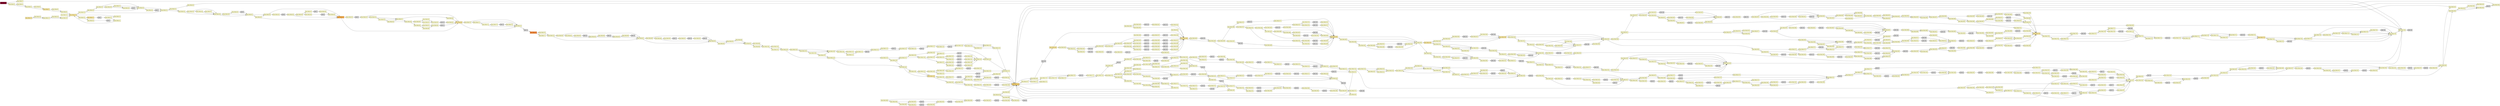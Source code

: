 digraph "grokdeclarator"{
	rankdir=LR;
	node[shape=box,colorscheme=ylorrd9, style=filled];

	"Basic Block 1" [fillcolor=9];
	"Basic Block 2" [fillcolor=1];
	"Basic Block 3" [fillcolor=1];
	"Basic Block 4" [fillcolor=1];
	"Basic Block 5" [fillcolor=1];
	"Basic Block 6" [fillcolor=1];
	"Basic Block 7" [fillcolor=2];
	"Basic Block 8" [fillcolor=1];
	"Basic Block 9" [fillcolor=1];
	"Basic Block 10" [fillcolor=1];
	"Basic Block 11" [fillcolor=2];
	"Basic Block 12" [fillcolor=1];
	"Basic Block 13" [fillcolor=1];
	"Basic Block 14" [fillcolor=1];
	"Basic Block 15" [fillcolor=2];
	"Basic Block 16" [fillcolor=1];
	"Basic Block 17" [fillcolor=1];
	"Basic Block 18" [fillcolor=1];
	"Basic Block 19" [fillcolor=1];
	"Basic Block 20" [fillcolor=1];
	"Basic Block 21" [fillcolor=1];
	"Basic Block 22" [fillcolor=2];
	"Basic Block 23" [fillcolor=1];
	"Basic Block 24" [fillcolor=1];
	"Basic Block 25" [fillcolor=1];
	"Basic Block 26" [fillcolor=1];
	"Basic Block 27" [fillcolor=1];
	"Basic Block 28" [fillcolor=1];
	"Basic Block 29" [fillcolor=1];
	"Basic Block 30" [fillcolor=1];
	"Basic Block 31" [fillcolor=1];
	"Basic Block 32" [fillcolor=1];
	"Basic Block 33" [fillcolor=1];
	"Basic Block 34" [fillcolor=1];
	"Basic Block 35" [fillcolor=1];
	"Basic Block 36" [fillcolor=1];
	"Basic Block 37" [fillcolor=1];
	"Basic Block 38" [fillcolor=1];
	"Basic Block 39" [fillcolor=1];
	"Basic Block 40" [fillcolor=1];
	"Basic Block 41" [fillcolor=1];
	"Basic Block 42" [fillcolor=1];
	"Basic Block 43" [fillcolor=1];
	"Basic Block 44" [fillcolor=1];
	"Basic Block 45" [fillcolor=1];
	"Basic Block 46" [fillcolor=1];
	"Basic Block 47" [fillcolor=1];
	"Basic Block 48" [fillcolor=1];
	"Basic Block 49" [fillcolor=1];
	"Basic Block 50" [fillcolor=1];
	"Basic Block 51" [fillcolor=4];
	"Basic Block 52" [fillcolor=1];
	"Basic Block 53" [fillcolor=1];
	"Basic Block 54" [fillcolor=1];
	"Basic Block 55" [fillcolor=1];
	"Basic Block 56" [fillcolor=1];
	"Basic Block 57" [fillcolor=1];
	"Basic Block 58" [fillcolor=1];
	"Basic Block 59" [fillcolor=1];
	"Basic Block 60" [fillcolor=1];
	"Basic Block 61" [fillcolor=1];
	"Basic Block 62" [fillcolor=1];
	"Basic Block 63" [fillcolor=1];
	"Basic Block 64" [fillcolor=1];
	"Basic Block 65" [fillcolor=1];
	"Basic Block 66" [fillcolor=1];
	"Basic Block 67" [fillcolor=1];
	"Basic Block 68" [fillcolor=1];
	"Basic Block 69" [fillcolor=2];
	"Basic Block 70" [fillcolor=1];
	"Basic Block 71" [fillcolor=1];
	"Basic Block 72" [fillcolor=1];
	"Basic Block 73" [fillcolor=1];
	"Basic Block 74" [fillcolor=1];
	"Basic Block 75" [fillcolor=1];
	"Basic Block 76" [fillcolor=5];
	"Basic Block 77" [fillcolor=1];
	"Basic Block 78" [fillcolor=1];
	"Basic Block 79" [fillcolor=1];
	"Basic Block 80" [fillcolor=1];
	"Basic Block 81" [fillcolor=1];
	"Basic Block 82" [fillcolor=1];
	"Basic Block 83" [fillcolor=1];
	"Basic Block 84" [fillcolor=1];
	"Basic Block 85" [fillcolor=1];
	"Basic Block 86" [fillcolor=1];
	"Basic Block 87" [fillcolor=1];
	"Basic Block 88" [fillcolor=1];
	"Basic Block 89" [fillcolor=1];
	"Basic Block 90" [fillcolor=1];
	"Basic Block 91" [fillcolor=1];
	"Basic Block 92" [fillcolor=1];
	"Basic Block 93" [fillcolor=1];
	"Basic Block 94" [fillcolor=1];
	"Basic Block 95" [fillcolor=1];
	"Basic Block 96" [fillcolor=1];
	"Basic Block 97" [fillcolor=1];
	"Basic Block 98" [fillcolor=1];
	"Basic Block 99" [fillcolor=1];
	"Basic Block 100" [fillcolor=1];
	"Basic Block 101" [fillcolor=1];
	"Basic Block 102" [fillcolor=1];
	"Basic Block 103" [fillcolor=1];
	"Basic Block 104" [fillcolor=1];
	"Basic Block 105" [fillcolor=1];
	"Basic Block 106" [fillcolor=1];
	"Basic Block 107" [fillcolor=1];
	"Basic Block 108" [fillcolor=1];
	"Basic Block 109" [fillcolor=1];
	"Basic Block 110" [fillcolor=1];
	"Basic Block 111" [fillcolor=1];
	"Basic Block 112" [fillcolor=1];
	"Basic Block 113" [fillcolor=1];
	"Basic Block 114" [fillcolor=1];
	"Basic Block 115" [fillcolor=1];
	"Basic Block 116" [fillcolor=1];
	"Basic Block 117" [fillcolor=1];
	"Basic Block 118" [fillcolor=1];
	"Basic Block 119" [fillcolor=1];
	"Basic Block 120" [fillcolor=1];
	"Basic Block 121" [fillcolor=1];
	"Basic Block 122" [fillcolor=1];
	"Basic Block 123" [fillcolor=1];
	"Basic Block 124" [fillcolor=1];
	"Basic Block 125" [fillcolor=1];
	"Basic Block 126" [fillcolor=1];
	"Basic Block 127" [fillcolor=1];
	"Basic Block 128" [fillcolor=1];
	"Basic Block 129" [fillcolor=1];
	"Basic Block 130" [fillcolor=1];
	"Basic Block 131" [fillcolor=1];
	"Basic Block 132" [fillcolor=1];
	"Basic Block 133" [fillcolor=1];
	"Basic Block 134" [fillcolor=1];
	"Basic Block 135" [fillcolor=1];
	"Basic Block 136" [fillcolor=1];
	"Basic Block 137" [fillcolor=1];
	"Basic Block 138" [fillcolor=1];
	"Basic Block 139" [fillcolor=1];
	"Basic Block 140" [fillcolor=1];
	"Basic Block 141" [fillcolor=1];
	"Basic Block 142" [fillcolor=1];
	"Basic Block 143" [fillcolor=1];
	"Basic Block 144" [fillcolor=1];
	"Basic Block 145" [fillcolor=1];
	"Basic Block 146" [fillcolor=1];
	"Basic Block 147" [fillcolor=1];
	"Basic Block 148" [fillcolor=1];
	"Basic Block 149" [fillcolor=1];
	"Basic Block 150" [fillcolor=1];
	"Basic Block 151" [fillcolor=1];
	"Basic Block 152" [fillcolor=1];
	"Basic Block 153" [fillcolor=1];
	"Basic Block 154" [fillcolor=1];
	"Basic Block 155" [fillcolor=2];
	"Basic Block 156" [fillcolor=1];
	"Basic Block 157" [fillcolor=1];
	"Basic Block 158" [fillcolor=1];
	"Basic Block 159" [fillcolor=1];
	"Basic Block 160" [fillcolor=1];
	"Basic Block 161" [fillcolor=1];
	"Basic Block 162" [fillcolor=1];
	"Basic Block 163" [fillcolor=1];
	"Basic Block 164" [fillcolor=1];
	"Basic Block 165" [fillcolor=1];
	"Basic Block 166" [fillcolor=1];
	"Basic Block 167" [fillcolor=1];
	"Basic Block 168" [fillcolor=1];
	"Basic Block 169" [fillcolor=1];
	"Basic Block 170" [fillcolor=1];
	"Basic Block 171" [fillcolor=1];
	"Basic Block 172" [fillcolor=1];
	"Basic Block 173" [fillcolor=1];
	"Basic Block 174" [fillcolor=1];
	"Basic Block 175" [fillcolor=1];
	"Basic Block 176" [fillcolor=1];
	"Basic Block 177" [fillcolor=1];
	"Basic Block 178" [fillcolor=1];
	"Basic Block 179" [fillcolor=1];
	"Basic Block 180" [fillcolor=1];
	"Basic Block 181" [fillcolor=1];
	"Basic Block 182" [fillcolor=1];
	"Basic Block 183" [fillcolor=1];
	"Basic Block 184" [fillcolor=1];
	"Basic Block 185" [fillcolor=1];
	"Basic Block 186" [fillcolor=1];
	"Basic Block 187" [fillcolor=1];
	"Basic Block 188" [fillcolor=1];
	"Basic Block 189" [fillcolor=1];
	"Basic Block 190" [fillcolor=1];
	"Basic Block 191" [fillcolor=1];
	"Basic Block 192" [fillcolor=1];
	"Basic Block 193" [fillcolor=1];
	"Basic Block 194" [fillcolor=1];
	"Basic Block 195" [fillcolor=1];
	"Basic Block 196" [fillcolor=1];
	"Basic Block 197" [fillcolor=1];
	"Basic Block 198" [fillcolor=1];
	"Basic Block 199" [fillcolor=1];
	"Basic Block 200" [fillcolor=1];
	"Basic Block 201" [fillcolor=1];
	"Basic Block 202" [fillcolor=1];
	"Basic Block 203" [fillcolor=1];
	"Basic Block 204" [fillcolor=1];
	"Basic Block 205" [fillcolor=1];
	"Basic Block 206" [fillcolor=1];
	"Basic Block 207" [fillcolor=1];
	"Basic Block 208" [fillcolor=1];
	"Basic Block 209" [fillcolor=1];
	"Basic Block 210" [fillcolor=1];
	"Basic Block 211" [fillcolor=1];
	"Basic Block 212" [fillcolor=1];
	"Basic Block 213" [fillcolor=1];
	"Basic Block 214" [fillcolor=1];
	"Basic Block 215" [fillcolor=1];
	"Basic Block 216" [fillcolor=1];
	"Basic Block 217" [fillcolor=1];
	"Basic Block 218" [fillcolor=1];
	"Basic Block 219" [fillcolor=1];
	"Basic Block 220" [fillcolor=1];
	"Basic Block 221" [fillcolor=1];
	"Basic Block 222" [fillcolor=1];
	"Basic Block 223" [fillcolor=1];
	"Basic Block 224" [fillcolor=1];
	"Basic Block 225" [fillcolor=1];
	"Basic Block 226" [fillcolor=1];
	"Basic Block 227" [fillcolor=1];
	"Basic Block 228" [fillcolor=1];
	"Basic Block 229" [fillcolor=1];
	"Basic Block 230" [fillcolor=1];
	"Basic Block 231" [fillcolor=1];
	"Basic Block 232" [fillcolor=1];
	"Basic Block 233" [fillcolor=1];
	"Basic Block 234" [fillcolor=1];
	"Basic Block 235" [fillcolor=1];
	"Basic Block 236" [fillcolor=1];
	"Basic Block 237" [fillcolor=1];
	"Basic Block 238" [fillcolor=1];
	"Basic Block 239" [fillcolor=1];
	"Basic Block 240" [fillcolor=1];
	"Basic Block 241" [fillcolor=1];
	"Basic Block 242" [fillcolor=1];
	"Basic Block 243" [fillcolor=1];
	"Basic Block 244" [fillcolor=1];
	"Basic Block 245" [fillcolor=1];
	"Basic Block 246" [fillcolor=1];
	"Basic Block 247" [fillcolor=1];
	"Basic Block 248" [fillcolor=1];
	"Basic Block 249" [fillcolor=1];
	"Basic Block 250" [fillcolor=1];
	"Basic Block 251" [fillcolor=1];
	"Basic Block 252" [fillcolor=1];
	"Basic Block 253" [fillcolor=1];
	"Basic Block 254" [fillcolor=1];
	"Basic Block 255" [fillcolor=1];
	"Basic Block 256" [fillcolor=1];
	"Basic Block 257" [fillcolor=1];
	"Basic Block 258" [fillcolor=1];
	"Basic Block 259" [fillcolor=1];
	"Basic Block 260" [fillcolor=1];
	"Basic Block 261" [fillcolor=1];
	"Basic Block 262" [fillcolor=1];
	"Basic Block 263" [fillcolor=1];
	"Basic Block 264" [fillcolor=1];
	"Basic Block 265" [fillcolor=1];
	"Basic Block 266" [fillcolor=1];
	"Basic Block 267" [fillcolor=1];
	"Basic Block 268" [fillcolor=1];
	"Basic Block 269" [fillcolor=1];
	"Basic Block 270" [fillcolor=1];
	"Basic Block 271" [fillcolor=1];
	"Basic Block 272" [fillcolor=1];
	"Basic Block 273" [fillcolor=1];
	"Basic Block 274" [fillcolor=1];
	"Basic Block 275" [fillcolor=1];
	"Basic Block 276" [fillcolor=1];
	"Basic Block 277" [fillcolor=1];
	"Basic Block 278" [fillcolor=1];
	"Basic Block 279" [fillcolor=1];
	"Basic Block 280" [fillcolor=1];
	"Basic Block 281" [fillcolor=1];
	"Basic Block 282" [fillcolor=1];
	"Basic Block 283" [fillcolor=1];
	"Basic Block 284" [fillcolor=1];
	"Basic Block 285" [fillcolor=1];
	"Basic Block 286" [fillcolor=1];
	"Basic Block 287" [fillcolor=1];
	"Basic Block 288" [fillcolor=1];
	"Basic Block 289" [fillcolor=1];
	"Basic Block 290" [fillcolor=1];
	"Basic Block 291" [fillcolor=1];
	"Basic Block 292" [fillcolor=1];
	"Basic Block 293" [fillcolor=1];
	"Basic Block 294" [fillcolor=1];
	"Basic Block 295" [fillcolor=1];
	"Basic Block 296" [fillcolor=1];
	"Basic Block 297" [fillcolor=1];
	"Basic Block 298" [fillcolor=1];
	"Basic Block 299" [fillcolor=1];
	"Basic Block 300" [fillcolor=1];
	"Basic Block 301" [fillcolor=1];
	"Basic Block 302" [fillcolor=1];
	"Basic Block 303" [fillcolor=1];
	"Basic Block 304" [fillcolor=1];
	"Basic Block 305" [fillcolor=1];
	"Basic Block 306" [fillcolor=1];
	"Basic Block 307" [fillcolor=1];
	"Basic Block 308" [fillcolor=1];
	"Basic Block 309" [fillcolor=1];
	"Basic Block 310" [fillcolor=1];
	"Basic Block 311" [fillcolor=1];
	"Basic Block 312" [fillcolor=1];
	"Basic Block 313" [fillcolor=1];
	"Basic Block 314" [fillcolor=1];
	"Basic Block 315" [fillcolor=1];
	"Basic Block 316" [fillcolor=1];
	"Basic Block 317" [fillcolor=1];
	"Basic Block 318" [fillcolor=1];
	"Basic Block 319" [fillcolor=1];
	"Basic Block 320" [fillcolor=1];
	"Basic Block 321" [fillcolor=1];
	"Basic Block 322" [fillcolor=1];
	"Basic Block 323" [fillcolor=1];
	"Basic Block 324" [fillcolor=1];
	"Basic Block 325" [fillcolor=1];
	"Basic Block 326" [fillcolor=1];
	"Basic Block 327" [fillcolor=1];
	"Basic Block 328" [fillcolor=1];
	"Basic Block 329" [fillcolor=1];
	"Basic Block 330" [fillcolor=1];
	"Basic Block 331" [fillcolor=1];
	"Basic Block 332" [fillcolor=1];
	"Basic Block 333" [fillcolor=1];
	"Basic Block 334" [fillcolor=1];
	"Basic Block 335" [fillcolor=1];
	"Basic Block 336" [fillcolor=1];
	"Basic Block 337" [fillcolor=1];
	"Basic Block 338" [fillcolor=1];
	"Basic Block 339" [fillcolor=1];
	"Basic Block 340" [fillcolor=1];
	"Basic Block 341" [fillcolor=1];
	"Basic Block 342" [fillcolor=1];
	"Basic Block 343" [fillcolor=1];
	"Basic Block 344" [fillcolor=1];
	"Basic Block 345" [fillcolor=1];
	"Basic Block 346" [fillcolor=1];
	"Basic Block 347" [fillcolor=1];
	"Basic Block 348" [fillcolor=1];
	"Basic Block 349" [fillcolor=1];
	"Basic Block 350" [fillcolor=1];
	"Basic Block 351" [fillcolor=1];
	"Basic Block 352" [fillcolor=1];
	"Basic Block 353" [fillcolor=1];
	"Basic Block 354" [fillcolor=1];
	"Basic Block 355" [fillcolor=1];
	"Basic Block 356" [fillcolor=1];
	"Basic Block 357" [fillcolor=1];
	"Basic Block 358" [fillcolor=1];
	"Basic Block 359" [fillcolor=1];
	"Basic Block 360" [fillcolor=1];
	"Basic Block 361" [fillcolor=1];
	"Basic Block 362" [fillcolor=1];
	"Basic Block 363" [fillcolor=1];
	"Basic Block 364" [fillcolor=1];
	"Basic Block 365" [fillcolor=1];
	"Basic Block 366" [fillcolor=1];
	"Basic Block 367" [fillcolor=1];
	"Basic Block 368" [fillcolor=1];
	"Basic Block 369" [fillcolor=1];
	"Basic Block 370" [fillcolor=1];
	"Basic Block 371" [fillcolor=1];
	"Basic Block 372" [fillcolor=1];
	"Basic Block 373" [fillcolor=1];
	"Basic Block 374" [fillcolor=1];
	"Basic Block 375" [fillcolor=1];
	"Basic Block 376" [fillcolor=1];
	"Basic Block 377" [fillcolor=1];
	"Basic Block 378" [fillcolor=1];
	"Basic Block 379" [fillcolor=1];
	"Basic Block 380" [fillcolor=1];
	"Basic Block 381" [fillcolor=1];
	"Basic Block 382" [fillcolor=1];
	"Basic Block 383" [fillcolor=1];
	"Basic Block 384" [fillcolor=1];
	"Basic Block 385" [fillcolor=1];
	"Basic Block 386" [fillcolor=1];
	"Basic Block 387" [fillcolor=1];
	"Basic Block 388" [fillcolor=1];
	"Basic Block 389" [fillcolor=1];
	"Basic Block 390" [fillcolor=1];
	"Basic Block 391" [fillcolor=1];
	"Basic Block 392" [fillcolor=1];
	"Basic Block 393" [fillcolor=1];
	"Basic Block 394" [fillcolor=1];
	"Basic Block 395" [fillcolor=1];
	"Basic Block 396" [fillcolor=1];
	"Basic Block 397" [fillcolor=1];
	"Basic Block 398" [fillcolor=1];
	"Basic Block 399" [fillcolor=1];
	"Basic Block 400" [fillcolor=1];
	"Basic Block 401" [fillcolor=1];
	"Basic Block 402" [fillcolor=1];
	"Basic Block 403" [fillcolor=1];
	"Basic Block 404" [fillcolor=1];
	"Basic Block 405" [fillcolor=1];
	"Basic Block 406" [fillcolor=1];
	"Basic Block 407" [fillcolor=1];
	"Basic Block 408" [fillcolor=1];
	"Basic Block 409" [fillcolor=1];
	"Basic Block 410" [fillcolor=1];
	"Basic Block 411" [fillcolor=1];
	"Basic Block 412" [fillcolor=1];
	"Basic Block 413" [fillcolor=1];
	"Basic Block 414" [fillcolor=1];
	"Basic Block 415" [fillcolor=1];
	"Basic Block 416" [fillcolor=1];
	"Basic Block 417" [fillcolor=1];
	"Basic Block 418" [fillcolor=1];
	"Basic Block 419" [fillcolor=1];
	"Basic Block 420" [fillcolor=1];
	"Basic Block 421" [fillcolor=1];
	"Basic Block 422" [fillcolor=1];
	"Basic Block 423" [fillcolor=1];
	"Basic Block 424" [fillcolor=1];
	"Basic Block 425" [fillcolor=1];
	"Basic Block 426" [fillcolor=3];
	"Basic Block 427" [fillcolor=1];
	"Basic Block 428" [fillcolor=1];
	"Basic Block 429" [fillcolor=2];
	"Basic Block 430" [fillcolor=1];
	"Basic Block 431" [fillcolor=1];
	"Basic Block 432" [fillcolor=1];
	"Basic Block 433" [fillcolor=1];
	"Basic Block 434" [fillcolor=1];
	"Basic Block 435" [fillcolor=1];
	"Basic Block 436" [fillcolor=1];
	"Basic Block 437" [fillcolor=1];
	"Basic Block 438" [fillcolor=1];
	"Basic Block 439" [fillcolor=1];
	"Basic Block 440" [fillcolor=1];
	"Basic Block 441" [fillcolor=1];
	"Basic Block 442" [fillcolor=1];
	"Basic Block 443" [fillcolor=1];
	"Basic Block 444" [fillcolor=1];
	"Basic Block 445" [fillcolor=1];
	"Basic Block 446" [fillcolor=1];
	"Basic Block 447" [fillcolor=1];
	"Basic Block 448" [fillcolor=1];
	"Basic Block 449" [fillcolor=1];
	"Basic Block 450" [fillcolor=1];
	"Basic Block 451" [fillcolor=1];
	"Basic Block 452" [fillcolor=1];
	"Basic Block 453" [fillcolor=1];
	"Basic Block 454" [fillcolor=1];
	"Basic Block 455" [fillcolor=1];
	"Basic Block 456" [fillcolor=1];
	"Basic Block 457" [fillcolor=1];
	"Basic Block 458" [fillcolor=1];
	"Basic Block 459" [fillcolor=1];
	"Basic Block 460" [fillcolor=1];
	"Basic Block 461" [fillcolor=1];
	"Basic Block 462" [fillcolor=1];
	"Basic Block 463" [fillcolor=2];
	"Basic Block 464" [fillcolor=1];
	"Basic Block 465" [fillcolor=1];
	"Basic Block 466" [fillcolor=1];
	"Basic Block 467" [fillcolor=1];
	"Basic Block 468" [fillcolor=1];
	"Basic Block 469" [fillcolor=1];
	"Basic Block 470" [fillcolor=1];
	"Basic Block 471" [fillcolor=1];
	"Basic Block 472" [fillcolor=1];
	"Basic Block 473" [fillcolor=1];
	"Basic Block 474" [fillcolor=1];
	"Basic Block 475" [fillcolor=1];
	"Basic Block 476" [fillcolor=1];
	"Basic Block 477" [fillcolor=1];
	"Basic Block 478" [fillcolor=1];
	"Basic Block 479" [fillcolor=1];
	"Basic Block 480" [fillcolor=1];
	"Basic Block 481" [fillcolor=1];
	"Basic Block 482" [fillcolor=1];
	"Basic Block 483" [fillcolor=1];
	"Basic Block 484" [fillcolor=1];
	"Basic Block 485" [fillcolor=1];
	"Basic Block 486" [fillcolor=1];
	"Basic Block 487" [fillcolor=1];
	"Basic Block 488" [fillcolor=1];
	"Basic Block 489" [fillcolor=1];
	"Basic Block 490" [fillcolor=1];
	"Basic Block 491" [fillcolor=1];
	"Basic Block 492" [fillcolor=1];
	"Basic Block 493" [fillcolor=1];
	"Basic Block 494" [fillcolor=2];
	"Basic Block 495" [fillcolor=1];
	"Basic Block 496" [fillcolor=1];
	"Basic Block 497" [fillcolor=1];
	"Basic Block 498" [fillcolor=1];
	"Basic Block 499" [fillcolor=1];
	"Basic Block 500" [fillcolor=1];
	"Basic Block 501" [fillcolor=1];
	"Basic Block 502" [fillcolor=1];
	"Basic Block 503" [fillcolor=1];
	"Basic Block 504" [fillcolor=1];
	"Basic Block 505" [fillcolor=1];
	"Basic Block 506" [fillcolor=1];
	"Basic Block 507" [fillcolor=1];
	"Basic Block 508" [fillcolor=1];
	"Basic Block 509" [fillcolor=1];
	"Basic Block 510" [fillcolor=1];
	"Basic Block 511" [fillcolor=1];
	"Basic Block 512" [fillcolor=1];
	"Basic Block 513" [fillcolor=1];
	"Basic Block 514" [fillcolor=1];
	"Basic Block 515" [fillcolor=1];
	"Basic Block 516" [fillcolor=1];
	"Basic Block 517" [fillcolor=1];
	"Basic Block 518" [fillcolor=1];
	"Basic Block 519" [fillcolor=1];
	"Basic Block 520" [fillcolor=1];
	"Basic Block 521" [fillcolor=1];
	"Basic Block 522" [fillcolor=1];
	"Basic Block 523" [fillcolor=1];
	"Basic Block 524" [fillcolor=1];
	"Basic Block 525" [fillcolor=1];
	"Basic Block 526" [fillcolor=1];
	"Basic Block 527" [fillcolor=1];
	"Basic Block 528" [fillcolor=1];
	"Basic Block 529" [fillcolor=1];
	"Basic Block 530" [fillcolor=2];
	"Basic Block 531" [fillcolor=1];
	"Basic Block 532" [fillcolor=1];
	"Basic Block 533" [fillcolor=1];
	"Basic Block 534" [fillcolor=1];
	"Basic Block 535" [fillcolor=1];
	"Basic Block 536" [fillcolor=1];
	"Basic Block 537" [fillcolor=1];
	"Basic Block 538" [fillcolor=1];
	"Basic Block 539" [fillcolor=1];
	"Basic Block 540" [fillcolor=1];
	"Basic Block 541" [fillcolor=1];
	"Basic Block 542" [fillcolor=1];
	"Basic Block 543" [fillcolor=1];
	"Basic Block 544" [fillcolor=1];
	"Basic Block 545" [fillcolor=1];
	"Basic Block 546" [fillcolor=1];
	"Basic Block 547" [fillcolor=1];
	"Basic Block 548" [fillcolor=1];
	"Basic Block 549" [fillcolor=2];
	"Basic Block 550" [fillcolor=1];
	"Basic Block 551" [fillcolor=1];
	"Basic Block 552" [fillcolor=1];
	"Basic Block 553" [fillcolor=1];
	"Basic Block 554" [fillcolor=1];
	"Basic Block 555" [fillcolor=1];
	"Basic Block 556" [fillcolor=1];
	"Basic Block 557" [fillcolor=1];
	"Basic Block 558" [fillcolor=1];
	"Basic Block 559" [fillcolor=1];
	"Basic Block 560" [fillcolor=1];
	"Basic Block 561" [fillcolor=1];
	"Basic Block 562" [fillcolor=1];
	"Basic Block 563" [fillcolor=1];
	"Basic Block 564" [fillcolor=1];
	"Basic Block 565" [fillcolor=1];
	"Basic Block 566" [fillcolor=1];
	"Basic Block 567" [fillcolor=1];
	"Basic Block 568" [fillcolor=1];
	"Basic Block 569" [fillcolor=1];
	"Basic Block 570" [fillcolor=1];
	"Basic Block 571" [fillcolor=1];
	"Basic Block 572" [fillcolor=1];
	"Basic Block 573" [fillcolor=1];
	"Basic Block 574" [fillcolor=1];
	"Basic Block 575" [fillcolor=1];
	"Basic Block 576" [fillcolor=1];
	"Basic Block 577" [fillcolor=1];
	"Basic Block 578" [fillcolor=1];
	"Basic Block 579" [fillcolor=1];
	"Basic Block 580" [fillcolor=1];
	"Basic Block 581" [fillcolor=1];
	"Basic Block 582" [fillcolor=1];
	"Basic Block 583" [fillcolor=1];
	"Basic Block 584" [fillcolor=1];
	"Basic Block 585" [fillcolor=1];
	"Basic Block 586" [fillcolor=1];
	"Basic Block 587" [fillcolor=1];
	"Basic Block 588" [fillcolor=1];
	"Basic Block 589" [fillcolor=1];
	"Basic Block 590" [fillcolor=1];
	"Basic Block 591" [fillcolor=1];
	"Basic Block 592" [fillcolor=1];
	"Basic Block 593" [fillcolor=1];
	"Basic Block 594" [fillcolor=1];
	"Basic Block 595" [fillcolor=1];
	"Basic Block 596" [fillcolor=1];
	"Basic Block 597" [fillcolor=1];
	"Basic Block 598" [fillcolor=1];
	"Basic Block 599" [fillcolor=1];
	"Basic Block 600" [fillcolor=1];
	"Basic Block 601" [fillcolor=1];
	"Basic Block 602" [fillcolor=1];
	"Basic Block 603" [fillcolor=1];
	"Basic Block 604" [fillcolor=1];
	"Basic Block 605" [fillcolor=1];
	"Basic Block 606" [fillcolor=1];
	"Basic Block 607" [fillcolor=1];
	"Basic Block 608" [fillcolor=1];
	"Basic Block 609" [fillcolor=1];
	"Basic Block 610" [fillcolor=1];
	"Basic Block 611" [fillcolor=1];
	"Basic Block 612" [fillcolor=1];
	"Basic Block 613" [fillcolor=1];
	"Basic Block 614" [fillcolor=1];
	"Basic Block 615" [fillcolor=1];
	"Basic Block 616" [fillcolor=1];
	"Basic Block 617" [fillcolor=1];
	"Basic Block 618" [fillcolor=1];
	"Basic Block 619" [fillcolor=1];
	"Basic Block 620" [fillcolor=1];
	"Basic Block 621" [fillcolor=1];
	"Basic Block 622" [fillcolor=1];
	"Basic Block 623" [fillcolor=1];
	"Basic Block 624" [fillcolor=1];
	"Basic Block 625" [fillcolor=1];
	"Basic Block 626" [fillcolor=1];
	"Basic Block 627" [fillcolor=1];
	"Basic Block 628" [fillcolor=1];
	"Basic Block 629" [fillcolor=1];
	"Basic Block 630" [fillcolor=1];
	"Basic Block 631" [fillcolor=1];
	"Basic Block 632" [fillcolor=1];
	"Basic Block 633" [fillcolor=1];
	"Basic Block 634" [fillcolor=1];
	"Basic Block 635" [fillcolor=1];
	"Basic Block 636" [fillcolor=1];
	"Basic Block 637" [fillcolor=1];
	"Basic Block 638" [fillcolor=1];
	"Basic Block 639" [fillcolor=1];
	"Basic Block 640" [fillcolor=1];
	"Basic Block 641" [fillcolor=1];
	"Basic Block 642" [fillcolor=1];
	"Basic Block 643" [fillcolor=1];
	"Basic Block 644" [fillcolor=1];
	"Basic Block 645" [fillcolor=1];
	"Basic Block 646" [fillcolor=1];
	"Basic Block 647" [fillcolor=1];
	"Basic Block 648" [fillcolor=1];
	"Basic Block 649" [fillcolor=1];
	"Basic Block 650" [fillcolor=1];
	"Basic Block 651" [fillcolor=1];
	"Basic Block 652" [fillcolor=1];
	"Basic Block 653" [fillcolor=1];
	"Basic Block 654" [fillcolor=1];
	"Basic Block 655" [fillcolor=1];
	"Basic Block 656" [fillcolor=1];
	"Basic Block 657" [fillcolor=1];
	"Basic Block 658" [fillcolor=1];
	"Basic Block 659" [fillcolor=1];
	"Basic Block 660" [fillcolor=1];
	"Basic Block 661" [fillcolor=1];
	"Basic Block 662" [fillcolor=1];
	"Basic Block 663" [fillcolor=1];
	"Basic Block 664" [fillcolor=1];
	"Basic Block 665" [fillcolor=1];
	"Basic Block 666" [fillcolor=1];
	"Basic Block 667" [fillcolor=1];
	"Basic Block 668" [fillcolor=1];
	"Basic Block 669" [fillcolor=1];
	"Basic Block 670" [fillcolor=1];
	"Basic Block 671" [fillcolor=1];
	"Basic Block 672" [fillcolor=1];
	"Basic Block 673" [fillcolor=1];
	"Basic Block 674" [fillcolor=1];
	"Basic Block 675" [fillcolor=1];
	"Basic Block 676" [fillcolor=1];
	"Basic Block 677" [fillcolor=1];
	"Basic Block 678" [fillcolor=1];
	"Basic Block 679" [fillcolor=1];
	"Basic Block 680" [fillcolor=1];
	"Basic Block 681" [fillcolor=1];
	"Basic Block 682" [fillcolor=1];
	"Basic Block 683" [fillcolor=1];
	"Basic Block 684" [fillcolor=1];
	"Basic Block 685" [fillcolor=1];
	"Basic Block 686" [fillcolor=1];
	"Basic Block 687" [fillcolor=1];
	"Basic Block 688" [fillcolor=1];
	"Basic Block 689" [fillcolor=1];
	"Basic Block 690" [fillcolor=1];
	"Basic Block 691" [fillcolor=1];
	"Basic Block 692" [fillcolor=1];
	"Basic Block 693" [fillcolor=1];
	"Basic Block 694" [fillcolor=1];
	"Basic Block 695" [fillcolor=1];
	"Basic Block 696" [fillcolor=1];
	"Basic Block 697" [fillcolor=1];
	"Basic Block 698" [fillcolor=1];
	"Basic Block 699" [fillcolor=1];
	"Basic Block 700" [fillcolor=1];
	"Basic Block 701" [fillcolor=1];
	"Basic Block 702" [fillcolor=2];
	"Basic Block 703" [fillcolor=1];
	"Basic Block 704" [fillcolor=1];
	"Basic Block 705" [fillcolor=1];
	"Basic Block 706" [fillcolor=1];
	"Basic Block 707" [fillcolor=1];
	"Basic Block 708" [fillcolor=1];
	"Basic Block 709" [fillcolor=1];
	"Basic Block 710" [fillcolor=1];
	"Basic Block 711" [fillcolor=1];
	"Basic Block 712" [fillcolor=1];
	"Basic Block 713" [fillcolor=1];
	"Basic Block 714" [fillcolor=1];
	"Basic Block 715" [fillcolor=1];
	"Basic Block 716" [fillcolor=1];
	"Basic Block 717" [fillcolor=1];
	"Basic Block 718" [fillcolor=1];
	"Basic Block 719" [fillcolor=1];
	"Basic Block 720" [fillcolor=1];
	"Basic Block 721" [fillcolor=1];
	"Basic Block 722" [fillcolor=1];
	"Basic Block 723" [fillcolor=2];
	"Basic Block 724" [fillcolor=1];
	"Basic Block 725" [fillcolor=1];
	"Basic Block 726" [fillcolor=1];
	"Basic Block 727" [fillcolor=1];
	"Basic Block 728" [fillcolor=1];
	"Basic Block 729" [fillcolor=1];
	"Basic Block 730" [fillcolor=1];
	"Basic Block 731" [fillcolor=1];
	"Basic Block 732" [fillcolor=1];
	"Basic Block 733" [fillcolor=1];
	"Basic Block 734" [fillcolor=1];
	"Basic Block 735" [fillcolor=1];
	"Basic Block 736" [fillcolor=1];
	"Basic Block 737" [fillcolor=1];
	"Addr 1";
	"Addr 2";
	"Addr 3";
	"Addr 4";
	"Addr 5";
	"Addr 6";
	"Addr 7";
	"Addr 8";
	"Addr 9";
	"Addr 10";
	"Addr 11";
	"Addr 12";
	"Addr 13";
	"Addr 14";
	"Addr 15";
	"Addr 16";
	"Addr 17";
	"Addr 18";
	"Addr 19";
	"Addr 20";
	"Addr 21";
	"Addr 22";
	"Addr 23";
	"Addr 24";
	"Addr 25";
	"Addr 26";
	"Addr 27";
	"Addr 28";
	"Addr 29";
	"Addr 30";
	"Addr 31";
	"Addr 32";
	"Addr 33";
	"Addr 34";
	"Addr 35";
	"Addr 36";
	"Addr 37";
	"Addr 38";
	"Addr 39";
	"Addr 40";
	"Addr 41";
	"Addr 42";
	"Addr 43";
	"Addr 44";
	"Addr 45";
	"Addr 46";
	"Addr 47";
	"Addr 48";
	"Addr 49";
	"Addr 50";
	"Addr 51";
	"Addr 52";
	"Addr 53";
	"Addr 54";
	"Addr 55";
	"Addr 56";
	"Addr 57";
	"Addr 58";
	"Addr 59";
	"Addr 60";
	"Addr 61";
	"Addr 62";
	"Addr 63";
	"Addr 64";
	"Addr 65";
	"Addr 66";
	"Addr 67";
	"Addr 68";
	"Addr 69";
	"Addr 70";
	"Addr 71";
	"Addr 72";
	"Addr 73";
	"Addr 74";
	"Addr 75";
	"Addr 76";
	"Addr 77";
	"Addr 78";
	"Addr 79";
	"Addr 80";
	"Addr 81";
	"Addr 82";
	"Addr 83";
	"Addr 84";
	"Addr 85";
	"Addr 86";
	"Addr 87";
	"Addr 88";
	"Addr 89";
	"Addr 90";
	"Addr 91";
	"Addr 92";
	"Addr 93";
	"Addr 94";
	"Addr 95";
	"Addr 96";
	"Addr 97";
	"Addr 98";
	"Addr 99";
	"Addr 100";
	"Addr 101";
	"Addr 102";
	"Addr 103";
	"Addr 104";
	"Addr 105";
	"Addr 106";
	"Addr 107";
	"Addr 108";
	"Addr 109";
	"Addr 110";
	"Addr 111";
	"Addr 112";
	"Addr 113";
	"Addr 114";
	"Addr 115";
	"Addr 116";
	"Addr 117";
	"Addr 118";
	"Addr 119";
	"Addr 120";
	"Addr 121";
	"Addr 122";
	"Addr 123";
	"Addr 124";
	"Addr 125";
	"Addr 126";
	"Addr 127";
	"Addr 128";
	"Addr 129";
	"Addr 130";
	"Addr 131";
	"Addr 132";
	"Addr 133";
	"Addr 134";
	"Addr 135";
	"Addr 136";
	"Addr 137";
	"Addr 138";
	"Addr 139";
	"Addr 140";
	"Addr 141";
	"Addr 142";
	"Addr 143";
	"Addr 144";
	"Addr 145";
	"Addr 146";
	"Addr 147";
	"Addr 148";
	"Addr 149";
	"Addr 150";
	"Addr 151";
	"Addr 152";
	"Addr 153";
	"Addr 154";
	"Addr 155";
	"Addr 156";
	"Addr 157";
	"Addr 158";
	"Addr 159";
	"Addr 160";
	"Addr 161";
	"Addr 162";
	"Addr 163";
	"Addr 164";
	"Addr 165";
	"Addr 166";
	"Addr 167";
	"Addr 168";
	"Addr 169";
	"Addr 170";
	"Addr 171";
	"Addr 172";
	"Addr 173";
	"Addr 174";
	"Addr 175";
	"Addr 176";
	"Addr 177";
	"Addr 178";
	"Addr 179";
	"Addr 180";
	"Addr 181";
	"Addr 182";
	"Addr 183";
	"Addr 184";
	"Addr 185";
	"Addr 186";
	"Addr 187";
	"Addr 188";
	"Addr 189";
	"Addr 190";
	"Addr 191";
	"Addr 192";
	"Addr 193";
	"Addr 194";
	"Addr 195";
	"Addr 196";

	"Basic Block 1"->"Basic Block 3";
	"Basic Block 1"->"Basic Block 2";
	"Basic Block 2"->"Basic Block 736";
	"Basic Block 3"->"Basic Block 5";
	"Basic Block 3"->"Basic Block 4";
	"Basic Block 4"->"Basic Block 5";
	"Basic Block 5"->"Basic Block 7";
	"Basic Block 5"->"Basic Block 6";
	"Basic Block 6"->"Basic Block 7";
	"Basic Block 7"->"Basic Block 9";
	"Basic Block 7"->"Basic Block 8";
	"Basic Block 8"->"Basic Block 9";
	"Basic Block 9"->"Basic Block 22";
	"Basic Block 10"->"Basic Block 20";
	"Basic Block 10"->"Basic Block 11";
	"Basic Block 11"->"Addr 1";
	"Addr 1"->"Basic Block 12";
	"Basic Block 12"->"Basic Block 21";
	"Basic Block 12"->"Basic Block 13";
	"Basic Block 13"->"Basic Block 22";
	"Basic Block 14"->"Basic Block 22";
	"Basic Block 15"->"Basic Block 17";
	"Basic Block 15"->"Basic Block 16";
	"Basic Block 16"->"Basic Block 17";
	"Basic Block 17"->"Basic Block 19";
	"Basic Block 17"->"Basic Block 18";
	"Basic Block 18"->"Basic Block 19";
	"Basic Block 19"->"Basic Block 22";
	"Basic Block 20"->"Addr 2";
	"Addr 2"->"Basic Block 21";
	"Basic Block 21"->"Basic Block 22";
	"Basic Block 22"->"Basic Block 10";
	"Basic Block 22"->"Basic Block 23";
	"Basic Block 23"->"Basic Block 31";
	"Basic Block 23"->"Basic Block 24";
	"Basic Block 24"->"Basic Block 29";
	"Basic Block 24"->"Basic Block 25";
	"Basic Block 25"->"Basic Block 29";
	"Basic Block 25"->"Basic Block 26";
	"Basic Block 26"->"Basic Block 28";
	"Basic Block 26"->"Basic Block 27";
	"Basic Block 27"->"Basic Block 29";
	"Basic Block 27"->"Basic Block 28";
	"Basic Block 28"->"Addr 3";
	"Addr 3"->"Basic Block 29";
	"Basic Block 29"->"Basic Block 31";
	"Basic Block 29"->"Basic Block 30";
	"Basic Block 30"->"Addr 4";
	"Addr 4"->"Basic Block 31";
	"Basic Block 31"->"Basic Block 34";
	"Basic Block 31"->"Basic Block 32";
	"Basic Block 32"->"Basic Block 34";
	"Basic Block 32"->"Basic Block 33";
	"Basic Block 33"->"Basic Block 736";
	"Basic Block 34"->"Basic Block 38";
	"Basic Block 34"->"Basic Block 35";
	"Basic Block 35"->"Basic Block 38";
	"Basic Block 35"->"Basic Block 36";
	"Basic Block 36"->"Basic Block 38";
	"Basic Block 36"->"Basic Block 37";
	"Basic Block 37"->"Basic Block 38";
	"Basic Block 38"->"Basic Block 41";
	"Basic Block 38"->"Basic Block 39";
	"Basic Block 39"->"Basic Block 41";
	"Basic Block 39"->"Basic Block 40";
	"Basic Block 40"->"Addr 5";
	"Addr 5"->"Basic Block 41";
	"Basic Block 41"->"Basic Block 43";
	"Basic Block 41"->"Basic Block 42";
	"Basic Block 42"->"Basic Block 51";
	"Basic Block 42"->"Basic Block 43";
	"Basic Block 43"->"Basic Block 51";
	"Basic Block 43"->"Basic Block 44";
	"Basic Block 44"->"Addr 6";
	"Addr 6"->"Basic Block 45";
	"Basic Block 45"->"Basic Block 51";
	"Basic Block 45"->"Basic Block 46";
	"Basic Block 46"->"Basic Block 49";
	"Basic Block 46"->"Basic Block 47";
	"Basic Block 47"->"Addr 7";
	"Addr 7"->"Basic Block 48";
	"Basic Block 48"->"Basic Block 50";
	"Basic Block 49"->"Addr 8";
	"Addr 8"->"Basic Block 50";
	"Basic Block 50"->"Basic Block 51";
	"Basic Block 51"->"Basic Block 69";
	"Basic Block 51"->"Basic Block 52";
	"Basic Block 52"->"Addr 9";
	"Addr 9"->"Basic Block 53";
	"Basic Block 53"->"Basic Block 69";
	"Basic Block 53"->"Basic Block 54";
	"Basic Block 54"->"Basic Block 57";
	"Basic Block 54"->"Basic Block 55";
	"Basic Block 55"->"Basic Block 57";
	"Basic Block 55"->"Basic Block 56";
	"Basic Block 56"->"Basic Block 59";
	"Basic Block 56"->"Basic Block 57";
	"Basic Block 57"->"Basic Block 59";
	"Basic Block 57"->"Basic Block 58";
	"Basic Block 58"->"Basic Block 69";
	"Basic Block 59"->"Basic Block 65";
	"Basic Block 59"->"Basic Block 60";
	"Basic Block 60"->"Basic Block 62";
	"Basic Block 60"->"Basic Block 61";
	"Basic Block 61"->"Basic Block 63";
	"Basic Block 62"->"Basic Block 63";
	"Basic Block 63"->"Addr 10";
	"Addr 10"->"Basic Block 64";
	"Basic Block 64"->"Basic Block 69";
	"Basic Block 65"->"Basic Block 67";
	"Basic Block 65"->"Basic Block 66";
	"Basic Block 66"->"Basic Block 68";
	"Basic Block 67"->"Basic Block 68";
	"Basic Block 68"->"Addr 11";
	"Addr 11"->"Basic Block 69";
	"Basic Block 69"->"Basic Block 75";
	"Basic Block 69"->"Basic Block 70";
	"Basic Block 70"->"Basic Block 75";
	"Basic Block 70"->"Basic Block 71";
	"Basic Block 71"->"Basic Block 75";
	"Basic Block 71"->"Basic Block 72";
	"Basic Block 72"->"Basic Block 75";
	"Basic Block 72"->"Basic Block 73";
	"Basic Block 73"->"Addr 12";
	"Addr 12"->"Basic Block 74";
	"Basic Block 74"->"Basic Block 75";
	"Basic Block 75"->"Addr 13";
	"Addr 13"->"Basic Block 76";
	"Basic Block 76"->"Basic Block 78";
	"Basic Block 76"->"Basic Block 77";
	"Basic Block 77"->"Basic Block 79";
	"Basic Block 78"->"Basic Block 79";
	"Basic Block 79"->"Basic Block 87";
	"Basic Block 79"->"Basic Block 80";
	"Basic Block 80"->"Basic Block 87";
	"Basic Block 80"->"Basic Block 81";
	"Basic Block 81"->"Basic Block 83";
	"Basic Block 81"->"Basic Block 82";
	"Basic Block 82"->"Addr 14";
	"Addr 14"->"Basic Block 83";
	"Basic Block 83"->"Basic Block 85";
	"Basic Block 83"->"Basic Block 84";
	"Basic Block 84"->"Addr 15";
	"Addr 15"->"Basic Block 85";
	"Basic Block 85"->"Basic Block 87";
	"Basic Block 85"->"Basic Block 86";
	"Basic Block 86"->"Addr 16";
	"Addr 16"->"Basic Block 87";
	"Basic Block 87"->"Basic Block 93";
	"Basic Block 87"->"Basic Block 88";
	"Basic Block 88"->"Basic Block 93";
	"Basic Block 88"->"Basic Block 89";
	"Basic Block 89"->"Basic Block 93";
	"Basic Block 89"->"Basic Block 90";
	"Basic Block 90"->"Addr 17";
	"Addr 17"->"Basic Block 91";
	"Basic Block 91"->"Addr 18";
	"Addr 18"->"Basic Block 92";
	"Basic Block 92"->"Addr 19";
	"Addr 19"->"Basic Block 93";
	"Basic Block 93"->"Basic Block 95";
	"Basic Block 93"->"Basic Block 94";
	"Basic Block 94"->"Basic Block 97";
	"Basic Block 94"->"Basic Block 95";
	"Basic Block 95"->"Basic Block 97";
	"Basic Block 95"->"Basic Block 96";
	"Basic Block 96"->"Basic Block 97";
	"Basic Block 97"->"Basic Block 99";
	"Basic Block 97"->"Basic Block 98";
	"Basic Block 98"->"Basic Block 100";
	"Basic Block 99"->"Basic Block 100";
	"Basic Block 100"->"Basic Block 102";
	"Basic Block 100"->"Basic Block 101";
	"Basic Block 101"->"Basic Block 103";
	"Basic Block 102"->"Basic Block 103";
	"Basic Block 103"->"Basic Block 124";
	"Basic Block 103"->"Basic Block 104";
	"Basic Block 104"->"Basic Block 108";
	"Basic Block 104"->"Basic Block 105";
	"Basic Block 105"->"Basic Block 108";
	"Basic Block 105"->"Basic Block 106";
	"Basic Block 106"->"Basic Block 108";
	"Basic Block 106"->"Basic Block 107";
	"Basic Block 107"->"Basic Block 124";
	"Basic Block 107"->"Basic Block 108";
	"Basic Block 108"->"Basic Block 113";
	"Basic Block 108"->"Basic Block 109";
	"Basic Block 109"->"Basic Block 111";
	"Basic Block 109"->"Basic Block 110";
	"Basic Block 110"->"Basic Block 112";
	"Basic Block 111"->"Basic Block 112";
	"Basic Block 112"->"Addr 20";
	"Addr 20"->"Basic Block 113";
	"Basic Block 113"->"Basic Block 115";
	"Basic Block 113"->"Basic Block 114";
	"Basic Block 114"->"Addr 21";
	"Addr 21"->"Basic Block 115";
	"Basic Block 115"->"Basic Block 117";
	"Basic Block 115"->"Basic Block 116";
	"Basic Block 116"->"Addr 22";
	"Addr 22"->"Basic Block 117";
	"Basic Block 117"->"Basic Block 119";
	"Basic Block 117"->"Basic Block 118";
	"Basic Block 118"->"Addr 23";
	"Addr 23"->"Basic Block 119";
	"Basic Block 119"->"Basic Block 122";
	"Basic Block 119"->"Basic Block 120";
	"Basic Block 120"->"Basic Block 122";
	"Basic Block 120"->"Basic Block 121";
	"Basic Block 121"->"Basic Block 123";
	"Basic Block 121"->"Basic Block 122";
	"Basic Block 122"->"Basic Block 123";
	"Basic Block 123"->"Basic Block 170";
	"Basic Block 124"->"Basic Block 145";
	"Basic Block 124"->"Basic Block 125";
	"Basic Block 125"->"Basic Block 127";
	"Basic Block 125"->"Basic Block 126";
	"Basic Block 126"->"Basic Block 145";
	"Basic Block 126"->"Basic Block 127";
	"Basic Block 127"->"Basic Block 130";
	"Basic Block 127"->"Basic Block 128";
	"Basic Block 128"->"Basic Block 130";
	"Basic Block 128"->"Basic Block 129";
	"Basic Block 129"->"Basic Block 144";
	"Basic Block 130"->"Basic Block 137";
	"Basic Block 130"->"Basic Block 131";
	"Basic Block 131"->"Basic Block 142";
	"Basic Block 131"->"Basic Block 132";
	"Basic Block 132"->"Basic Block 135";
	"Basic Block 132"->"Basic Block 133";
	"Basic Block 133"->"Addr 24";
	"Addr 24"->"Basic Block 134";
	"Basic Block 134"->"Basic Block 143";
	"Basic Block 135"->"Addr 25";
	"Addr 25"->"Basic Block 136";
	"Basic Block 136"->"Basic Block 143";
	"Basic Block 137"->"Basic Block 140";
	"Basic Block 137"->"Basic Block 138";
	"Basic Block 138"->"Addr 26";
	"Addr 26"->"Basic Block 139";
	"Basic Block 139"->"Basic Block 143";
	"Basic Block 140"->"Addr 27";
	"Addr 27"->"Basic Block 141";
	"Basic Block 141"->"Basic Block 143";
	"Basic Block 142"->"Addr 28";
	"Addr 28"->"Basic Block 143";
	"Basic Block 143"->"Basic Block 144";
	"Basic Block 144"->"Basic Block 170";
	"Basic Block 145"->"Basic Block 155";
	"Basic Block 145"->"Basic Block 146";
	"Basic Block 146"->"Basic Block 155";
	"Basic Block 146"->"Basic Block 147";
	"Basic Block 147"->"Basic Block 155";
	"Basic Block 147"->"Basic Block 148";
	"Basic Block 148"->"Basic Block 153";
	"Basic Block 148"->"Basic Block 149";
	"Basic Block 149"->"Basic Block 151";
	"Basic Block 149"->"Basic Block 150";
	"Basic Block 150"->"Basic Block 154";
	"Basic Block 150"->"Basic Block 151";
	"Basic Block 151"->"Addr 29";
	"Addr 29"->"Basic Block 152";
	"Basic Block 152"->"Basic Block 154";
	"Basic Block 153"->"Addr 30";
	"Addr 30"->"Basic Block 154";
	"Basic Block 154"->"Basic Block 170";
	"Basic Block 155"->"Basic Block 162";
	"Basic Block 155"->"Basic Block 156";
	"Basic Block 156"->"Basic Block 158";
	"Basic Block 156"->"Basic Block 157";
	"Basic Block 157"->"Addr 31";
	"Addr 31"->"Basic Block 158";
	"Basic Block 158"->"Basic Block 426";
	"Basic Block 158"->"Basic Block 159";
	"Basic Block 159"->"Basic Block 426";
	"Basic Block 159"->"Basic Block 160";
	"Basic Block 160"->"Addr 32";
	"Addr 32"->"Basic Block 161";
	"Basic Block 161"->"Basic Block 426";
	"Basic Block 162"->"Basic Block 166";
	"Basic Block 162"->"Basic Block 163";
	"Basic Block 163"->"Basic Block 166";
	"Basic Block 163"->"Basic Block 164";
	"Basic Block 164"->"Addr 33";
	"Addr 33"->"Basic Block 165";
	"Basic Block 165"->"Basic Block 170";
	"Basic Block 166"->"Basic Block 426";
	"Basic Block 166"->"Basic Block 167";
	"Basic Block 167"->"Basic Block 426";
	"Basic Block 167"->"Basic Block 168";
	"Basic Block 168"->"Addr 34";
	"Addr 34"->"Basic Block 169";
	"Basic Block 169"->"Basic Block 426";
	"Basic Block 170"->"Basic Block 426";
	"Basic Block 171"->"Basic Block 173";
	"Basic Block 171"->"Basic Block 172";
	"Basic Block 172"->"Basic Block 426";
	"Basic Block 173"->"Basic Block 176";
	"Basic Block 173"->"Basic Block 174";
	"Basic Block 174"->"Basic Block 176";
	"Basic Block 174"->"Basic Block 175";
	"Basic Block 175"->"Basic Block 178";
	"Basic Block 175"->"Basic Block 176";
	"Basic Block 176"->"Addr 35";
	"Addr 35"->"Basic Block 177";
	"Basic Block 177"->"Basic Block 178";
	"Basic Block 178"->"Basic Block 196";
	"Basic Block 178"->"Basic Block 179";
	"Basic Block 179"->"Basic Block 182";
	"Basic Block 179"->"Basic Block 180";
	"Basic Block 180"->"Basic Block 365";
	"Basic Block 180"->"Basic Block 181";
	"Basic Block 181"->"Basic Block 421";
	"Basic Block 182"->"Basic Block 403";
	"Basic Block 182"->"Basic Block 183";
	"Basic Block 183"->"Basic Block 421";
	"Basic Block 183"->"Basic Block 184";
	"Basic Block 184"->"Basic Block 186";
	"Basic Block 185"->"Basic Block 186";
	"Basic Block 186"->"Basic Block 185";
	"Basic Block 186"->"Basic Block 187";
	"Basic Block 187"->"Basic Block 189";
	"Basic Block 187"->"Basic Block 188";
	"Basic Block 188"->"Basic Block 193";
	"Basic Block 189"->"Basic Block 191";
	"Basic Block 189"->"Basic Block 190";
	"Basic Block 190"->"Basic Block 193";
	"Basic Block 191"->"Basic Block 193";
	"Basic Block 191"->"Basic Block 192";
	"Basic Block 192"->"Basic Block 193";
	"Basic Block 193"->"Addr 36";
	"Addr 36"->"Basic Block 194";
	"Basic Block 194"->"Addr 37";
	"Addr 37"->"Basic Block 195";
	"Basic Block 195"->"Basic Block 426";
	"Basic Block 196"->"Addr 38";
	"Addr 38"->"Basic Block 197";
	"Basic Block 197"->"Basic Block 203";
	"Basic Block 197"->"Basic Block 198";
	"Basic Block 198"->"Basic Block 201";
	"Basic Block 198"->"Basic Block 199";
	"Basic Block 199"->"Addr 39";
	"Addr 39"->"Basic Block 200";
	"Basic Block 200"->"Basic Block 202";
	"Basic Block 201"->"Addr 40";
	"Addr 40"->"Basic Block 202";
	"Basic Block 202"->"Basic Block 203";
	"Basic Block 203"->"Basic Block 209";
	"Basic Block 203"->"Basic Block 204";
	"Basic Block 204"->"Basic Block 207";
	"Basic Block 204"->"Basic Block 205";
	"Basic Block 205"->"Addr 41";
	"Addr 41"->"Basic Block 206";
	"Basic Block 206"->"Basic Block 208";
	"Basic Block 207"->"Addr 42";
	"Addr 42"->"Basic Block 208";
	"Basic Block 208"->"Basic Block 209";
	"Basic Block 209"->"Basic Block 215";
	"Basic Block 209"->"Basic Block 210";
	"Basic Block 210"->"Addr 43";
	"Addr 43"->"Basic Block 211";
	"Basic Block 211"->"Basic Block 215";
	"Basic Block 211"->"Basic Block 212";
	"Basic Block 212"->"Addr 44";
	"Addr 44"->"Basic Block 213";
	"Basic Block 213"->"Basic Block 215";
	"Basic Block 213"->"Basic Block 214";
	"Basic Block 214"->"Addr 45";
	"Addr 45"->"Basic Block 215";
	"Basic Block 215"->"Basic Block 217";
	"Basic Block 215"->"Basic Block 216";
	"Basic Block 216"->"Basic Block 217";
	"Basic Block 217"->"Basic Block 422";
	"Basic Block 217"->"Basic Block 218";
	"Basic Block 218"->"Basic Block 305";
	"Basic Block 218"->"Basic Block 219";
	"Basic Block 219"->"Basic Block 222";
	"Basic Block 219"->"Basic Block 220";
	"Basic Block 220"->"Basic Block 222";
	"Basic Block 220"->"Basic Block 221";
	"Basic Block 221"->"Basic Block 223";
	"Basic Block 222"->"Basic Block 223";
	"Basic Block 223"->"Basic Block 225";
	"Basic Block 224"->"Basic Block 225";
	"Basic Block 225"->"Basic Block 228";
	"Basic Block 225"->"Basic Block 226";
	"Basic Block 226"->"Basic Block 228";
	"Basic Block 226"->"Basic Block 227";
	"Basic Block 227"->"Basic Block 230";
	"Basic Block 227"->"Basic Block 228";
	"Basic Block 228"->"Basic Block 230";
	"Basic Block 228"->"Basic Block 229";
	"Basic Block 229"->"Basic Block 224";
	"Basic Block 229"->"Basic Block 230";
	"Basic Block 230"->"Basic Block 238";
	"Basic Block 230"->"Basic Block 231";
	"Basic Block 231"->"Basic Block 238";
	"Basic Block 231"->"Basic Block 232";
	"Basic Block 232"->"Basic Block 238";
	"Basic Block 232"->"Basic Block 233";
	"Basic Block 233"->"Basic Block 236";
	"Basic Block 233"->"Basic Block 234";
	"Basic Block 234"->"Addr 46";
	"Addr 46"->"Basic Block 235";
	"Basic Block 235"->"Basic Block 237";
	"Basic Block 236"->"Addr 47";
	"Addr 47"->"Basic Block 237";
	"Basic Block 237"->"Basic Block 238";
	"Basic Block 238"->"Addr 48";
	"Addr 48"->"Basic Block 239";
	"Basic Block 239"->"Basic Block 247";
	"Basic Block 239"->"Basic Block 240";
	"Basic Block 240"->"Basic Block 247";
	"Basic Block 240"->"Basic Block 241";
	"Basic Block 241"->"Addr 49";
	"Addr 49"->"Basic Block 242";
	"Basic Block 242"->"Basic Block 247";
	"Basic Block 242"->"Basic Block 243";
	"Basic Block 243"->"Basic Block 246";
	"Basic Block 243"->"Basic Block 244";
	"Basic Block 244"->"Addr 50";
	"Addr 50"->"Basic Block 245";
	"Basic Block 245"->"Basic Block 247";
	"Basic Block 246"->"Addr 51";
	"Addr 51"->"Basic Block 247";
	"Basic Block 247"->"Basic Block 266";
	"Basic Block 247"->"Basic Block 248";
	"Basic Block 248"->"Basic Block 266";
	"Basic Block 248"->"Basic Block 249";
	"Basic Block 249"->"Addr 52";
	"Addr 52"->"Basic Block 250";
	"Basic Block 250"->"Addr 53";
	"Addr 53"->"Basic Block 251";
	"Basic Block 251"->"Basic Block 257";
	"Basic Block 251"->"Basic Block 252";
	"Basic Block 252"->"Basic Block 255";
	"Basic Block 252"->"Basic Block 253";
	"Basic Block 253"->"Addr 54";
	"Addr 54"->"Basic Block 254";
	"Basic Block 254"->"Basic Block 256";
	"Basic Block 255"->"Addr 55";
	"Addr 55"->"Basic Block 256";
	"Basic Block 256"->"Basic Block 257";
	"Basic Block 257"->"Basic Block 273";
	"Basic Block 257"->"Basic Block 258";
	"Basic Block 258"->"Basic Block 260";
	"Basic Block 258"->"Basic Block 259";
	"Basic Block 259"->"Basic Block 263";
	"Basic Block 259"->"Basic Block 260";
	"Basic Block 260"->"Basic Block 263";
	"Basic Block 260"->"Basic Block 261";
	"Basic Block 261"->"Addr 56";
	"Addr 56"->"Basic Block 262";
	"Basic Block 262"->"Basic Block 264";
	"Basic Block 263"->"Basic Block 264";
	"Basic Block 264"->"Addr 57";
	"Addr 57"->"Basic Block 265";
	"Basic Block 265"->"Basic Block 274";
	"Basic Block 266"->"Basic Block 268";
	"Basic Block 266"->"Basic Block 267";
	"Basic Block 267"->"Basic Block 271";
	"Basic Block 267"->"Basic Block 268";
	"Basic Block 268"->"Basic Block 271";
	"Basic Block 268"->"Basic Block 269";
	"Basic Block 269"->"Addr 58";
	"Addr 58"->"Basic Block 270";
	"Basic Block 270"->"Basic Block 274";
	"Basic Block 271"->"Addr 59";
	"Addr 59"->"Basic Block 272";
	"Basic Block 272"->"Basic Block 274";
	"Basic Block 273"->"Basic Block 274";
	"Basic Block 274"->"Addr 60";
	"Addr 60"->"Basic Block 275";
	"Basic Block 275"->"Basic Block 279";
	"Basic Block 275"->"Basic Block 276";
	"Basic Block 276"->"Basic Block 279";
	"Basic Block 276"->"Basic Block 277";
	"Basic Block 277"->"Addr 61";
	"Addr 61"->"Basic Block 278";
	"Basic Block 278"->"Basic Block 299";
	"Basic Block 279"->"Basic Block 282";
	"Basic Block 279"->"Basic Block 280";
	"Basic Block 280"->"Addr 62";
	"Addr 62"->"Basic Block 281";
	"Basic Block 281"->"Basic Block 282";
	"Basic Block 282"->"Basic Block 286";
	"Basic Block 282"->"Basic Block 283";
	"Basic Block 283"->"Basic Block 286";
	"Basic Block 283"->"Basic Block 284";
	"Basic Block 284"->"Addr 63";
	"Addr 63"->"Basic Block 285";
	"Basic Block 285"->"Basic Block 286";
	"Basic Block 286"->"Addr 64";
	"Addr 64"->"Basic Block 287";
	"Basic Block 287"->"Addr 65";
	"Addr 65"->"Basic Block 288";
	"Basic Block 288"->"Addr 66";
	"Addr 66"->"Basic Block 289";
	"Basic Block 289"->"Basic Block 297";
	"Basic Block 289"->"Basic Block 290";
	"Basic Block 290"->"Addr 67";
	"Addr 67"->"Basic Block 291";
	"Basic Block 291"->"Basic Block 297";
	"Basic Block 291"->"Basic Block 292";
	"Basic Block 292"->"Basic Block 295";
	"Basic Block 292"->"Basic Block 293";
	"Basic Block 293"->"Addr 68";
	"Addr 68"->"Basic Block 294";
	"Basic Block 294"->"Basic Block 296";
	"Basic Block 295"->"Addr 69";
	"Addr 69"->"Basic Block 296";
	"Basic Block 296"->"Basic Block 426";
	"Basic Block 297"->"Addr 70";
	"Addr 70"->"Basic Block 298";
	"Basic Block 298"->"Basic Block 299";
	"Basic Block 299"->"Basic Block 331";
	"Basic Block 299"->"Basic Block 300";
	"Basic Block 300"->"Basic Block 303";
	"Basic Block 300"->"Basic Block 301";
	"Basic Block 301"->"Addr 71";
	"Addr 71"->"Basic Block 302";
	"Basic Block 302"->"Basic Block 304";
	"Basic Block 303"->"Basic Block 304";
	"Basic Block 304"->"Basic Block 331";
	"Basic Block 305"->"Basic Block 322";
	"Basic Block 305"->"Basic Block 306";
	"Basic Block 306"->"Basic Block 308";
	"Basic Block 306"->"Basic Block 307";
	"Basic Block 307"->"Basic Block 312";
	"Basic Block 308"->"Basic Block 310";
	"Basic Block 309"->"Basic Block 310";
	"Basic Block 310"->"Basic Block 309";
	"Basic Block 310"->"Basic Block 311";
	"Basic Block 311"->"Basic Block 312";
	"Basic Block 312"->"Basic Block 318";
	"Basic Block 312"->"Basic Block 313";
	"Basic Block 313"->"Basic Block 318";
	"Basic Block 313"->"Basic Block 314";
	"Basic Block 314"->"Basic Block 318";
	"Basic Block 314"->"Basic Block 315";
	"Basic Block 315"->"Addr 72";
	"Addr 72"->"Basic Block 316";
	"Basic Block 316"->"Basic Block 318";
	"Basic Block 316"->"Basic Block 317";
	"Basic Block 317"->"Addr 73";
	"Addr 73"->"Basic Block 318";
	"Basic Block 318"->"Basic Block 320";
	"Basic Block 318"->"Basic Block 319";
	"Basic Block 319"->"Basic Block 331";
	"Basic Block 319"->"Basic Block 320";
	"Basic Block 320"->"Addr 74";
	"Addr 74"->"Basic Block 321";
	"Basic Block 321"->"Basic Block 331";
	"Basic Block 322"->"Basic Block 326";
	"Basic Block 322"->"Basic Block 323";
	"Basic Block 323"->"Basic Block 331";
	"Basic Block 323"->"Basic Block 324";
	"Basic Block 324"->"Addr 75";
	"Addr 75"->"Basic Block 325";
	"Basic Block 325"->"Basic Block 331";
	"Basic Block 326"->"Basic Block 331";
	"Basic Block 326"->"Basic Block 327";
	"Basic Block 327"->"Basic Block 331";
	"Basic Block 327"->"Basic Block 328";
	"Basic Block 328"->"Addr 76";
	"Addr 76"->"Basic Block 329";
	"Basic Block 329"->"Addr 77";
	"Addr 77"->"Basic Block 330";
	"Basic Block 330"->"Basic Block 331";
	"Basic Block 331"->"Basic Block 334";
	"Basic Block 331"->"Basic Block 332";
	"Basic Block 332"->"Addr 78";
	"Addr 78"->"Basic Block 333";
	"Basic Block 333"->"Basic Block 340";
	"Basic Block 334"->"Basic Block 338";
	"Basic Block 334"->"Basic Block 335";
	"Basic Block 335"->"Basic Block 338";
	"Basic Block 335"->"Basic Block 336";
	"Basic Block 336"->"Addr 79";
	"Addr 79"->"Basic Block 337";
	"Basic Block 337"->"Basic Block 338";
	"Basic Block 338"->"Addr 80";
	"Addr 80"->"Basic Block 339";
	"Basic Block 339"->"Basic Block 340";
	"Basic Block 340"->"Basic Block 359";
	"Basic Block 340"->"Basic Block 341";
	"Basic Block 341"->"Basic Block 347";
	"Basic Block 341"->"Basic Block 342";
	"Basic Block 342"->"Basic Block 346";
	"Basic Block 342"->"Basic Block 343";
	"Basic Block 343"->"Basic Block 346";
	"Basic Block 343"->"Basic Block 344";
	"Basic Block 344"->"Addr 81";
	"Addr 81"->"Basic Block 345";
	"Basic Block 345"->"Basic Block 346";
	"Basic Block 346"->"Basic Block 347";
	"Basic Block 347"->"Basic Block 354";
	"Basic Block 347"->"Basic Block 348";
	"Basic Block 348"->"Addr 82";
	"Addr 82"->"Basic Block 349";
	"Basic Block 349"->"Basic Block 354";
	"Basic Block 349"->"Basic Block 350";
	"Basic Block 350"->"Basic Block 352";
	"Basic Block 350"->"Basic Block 351";
	"Basic Block 351"->"Addr 83";
	"Addr 83"->"Basic Block 352";
	"Basic Block 352"->"Addr 84";
	"Addr 84"->"Basic Block 353";
	"Basic Block 353"->"Basic Block 354";
	"Basic Block 354"->"Basic Block 359";
	"Basic Block 354"->"Basic Block 355";
	"Basic Block 355"->"Basic Block 357";
	"Basic Block 355"->"Basic Block 356";
	"Basic Block 356"->"Addr 85";
	"Addr 85"->"Basic Block 357";
	"Basic Block 357"->"Addr 86";
	"Addr 86"->"Basic Block 358";
	"Basic Block 358"->"Basic Block 359";
	"Basic Block 359"->"Basic Block 423";
	"Basic Block 359"->"Basic Block 360";
	"Basic Block 360"->"Basic Block 363";
	"Basic Block 360"->"Basic Block 361";
	"Basic Block 361"->"Basic Block 363";
	"Basic Block 361"->"Basic Block 362";
	"Basic Block 362"->"Basic Block 424";
	"Basic Block 362"->"Basic Block 363";
	"Basic Block 363"->"Addr 87";
	"Addr 87"->"Basic Block 364";
	"Basic Block 364"->"Basic Block 426";
	"Basic Block 365"->"Basic Block 370";
	"Basic Block 365"->"Basic Block 366";
	"Basic Block 366"->"Basic Block 368";
	"Basic Block 367"->"Basic Block 368";
	"Basic Block 368"->"Basic Block 367";
	"Basic Block 368"->"Basic Block 369";
	"Basic Block 369"->"Basic Block 370";
	"Basic Block 370"->"Basic Block 425";
	"Basic Block 370"->"Basic Block 371";
	"Basic Block 371"->"Basic Block 377";
	"Basic Block 371"->"Basic Block 372";
	"Basic Block 372"->"Basic Block 375";
	"Basic Block 372"->"Basic Block 373";
	"Basic Block 373"->"Addr 88";
	"Addr 88"->"Basic Block 374";
	"Basic Block 374"->"Basic Block 376";
	"Basic Block 375"->"Addr 89";
	"Addr 89"->"Basic Block 376";
	"Basic Block 376"->"Basic Block 377";
	"Basic Block 377"->"Basic Block 383";
	"Basic Block 377"->"Basic Block 378";
	"Basic Block 378"->"Basic Block 381";
	"Basic Block 378"->"Basic Block 379";
	"Basic Block 379"->"Addr 90";
	"Addr 90"->"Basic Block 380";
	"Basic Block 380"->"Basic Block 382";
	"Basic Block 381"->"Addr 91";
	"Addr 91"->"Basic Block 382";
	"Basic Block 382"->"Basic Block 383";
	"Basic Block 383"->"Addr 92";
	"Addr 92"->"Basic Block 384";
	"Basic Block 384"->"Basic Block 387";
	"Basic Block 384"->"Basic Block 385";
	"Basic Block 385"->"Addr 93";
	"Addr 93"->"Basic Block 386";
	"Basic Block 386"->"Basic Block 387";
	"Basic Block 387"->"Basic Block 737";
	"Basic Block 388"->"Basic Block 396";
	"Basic Block 388"->"Basic Block 389";
	"Basic Block 389"->"Basic Block 393";
	"Basic Block 389"->"Basic Block 390";
	"Basic Block 390"->"Basic Block 393";
	"Basic Block 390"->"Basic Block 391";
	"Basic Block 391"->"Addr 94";
	"Addr 94"->"Basic Block 392";
	"Basic Block 392"->"Basic Block 394";
	"Basic Block 393"->"Addr 95";
	"Addr 95"->"Basic Block 394";
	"Basic Block 394"->"Addr 96";
	"Addr 96"->"Basic Block 395";
	"Basic Block 395"->"Basic Block 396";
	"Basic Block 396"->"Addr 97";
	"Addr 97"->"Basic Block 397";
	"Basic Block 397"->"Addr 98";
	"Addr 98"->"Basic Block 398";
	"Basic Block 398"->"Basic Block 400";
	"Basic Block 399"->"Basic Block 400";
	"Basic Block 400"->"Addr 99";
	"Addr 99"->"Basic Block 401";
	"Basic Block 401"->"Basic Block 399";
	"Basic Block 401"->"Basic Block 402";
	"Basic Block 402"->"Basic Block 426";
	"Basic Block 403"->"Basic Block 407";
	"Basic Block 403"->"Basic Block 404";
	"Basic Block 404"->"Basic Block 407";
	"Basic Block 404"->"Basic Block 405";
	"Basic Block 405"->"Basic Block 407";
	"Basic Block 405"->"Basic Block 406";
	"Basic Block 406"->"Addr 100";
	"Addr 100"->"Basic Block 407";
	"Basic Block 407"->"Basic Block 410";
	"Basic Block 407"->"Basic Block 408";
	"Basic Block 408"->"Addr 101";
	"Addr 101"->"Basic Block 409";
	"Basic Block 409"->"Basic Block 410";
	"Basic Block 410"->"Basic Block 419";
	"Basic Block 410"->"Basic Block 411";
	"Basic Block 411"->"Basic Block 413";
	"Basic Block 411"->"Basic Block 412";
	"Basic Block 412"->"Basic Block 419";
	"Basic Block 412"->"Basic Block 413";
	"Basic Block 413"->"Addr 102";
	"Addr 102"->"Basic Block 414";
	"Basic Block 414"->"Basic Block 419";
	"Basic Block 414"->"Basic Block 415";
	"Basic Block 415"->"Addr 103";
	"Addr 103"->"Basic Block 416";
	"Basic Block 416"->"Addr 104";
	"Addr 104"->"Basic Block 417";
	"Basic Block 417"->"Addr 105";
	"Addr 105"->"Basic Block 418";
	"Basic Block 418"->"Basic Block 419";
	"Basic Block 419"->"Addr 106";
	"Addr 106"->"Basic Block 420";
	"Basic Block 420"->"Basic Block 426";
	"Basic Block 421"->"Addr 107";
	"Addr 107"->"Basic Block 422";
	"Basic Block 422"->"Basic Block 426";
	"Basic Block 423"->"Basic Block 426";
	"Basic Block 424"->"Basic Block 426";
	"Basic Block 425"->"Basic Block 426";
	"Basic Block 426"->"Basic Block 428";
	"Basic Block 426"->"Basic Block 427";
	"Basic Block 427"->"Basic Block 171";
	"Basic Block 427"->"Basic Block 428";
	"Basic Block 428"->"Addr 108";
	"Addr 108"->"Basic Block 429";
	"Basic Block 429"->"Basic Block 463";
	"Basic Block 429"->"Basic Block 430";
	"Basic Block 430"->"Basic Block 444";
	"Basic Block 430"->"Basic Block 431";
	"Basic Block 431"->"Basic Block 443";
	"Basic Block 431"->"Basic Block 432";
	"Basic Block 432"->"Addr 109";
	"Addr 109"->"Basic Block 433";
	"Basic Block 433"->"Addr 110";
	"Addr 110"->"Basic Block 434";
	"Basic Block 434"->"Addr 111";
	"Addr 111"->"Basic Block 435";
	"Basic Block 435"->"Basic Block 463";
	"Basic Block 436"->"Addr 112";
	"Addr 112"->"Basic Block 437";
	"Basic Block 437"->"Addr 113";
	"Addr 113"->"Basic Block 438";
	"Basic Block 438"->"Basic Block 463";
	"Basic Block 439"->"Basic Block 462";
	"Basic Block 439"->"Basic Block 440";
	"Basic Block 440"->"Addr 114";
	"Addr 114"->"Basic Block 441";
	"Basic Block 441"->"Addr 115";
	"Addr 115"->"Basic Block 442";
	"Basic Block 442"->"Basic Block 463";
	"Basic Block 443"->"Addr 116";
	"Addr 116"->"Basic Block 444";
	"Basic Block 444"->"Basic Block 453";
	"Basic Block 444"->"Basic Block 445";
	"Basic Block 445"->"Basic Block 453";
	"Basic Block 445"->"Basic Block 446";
	"Basic Block 446"->"Basic Block 450";
	"Basic Block 446"->"Basic Block 447";
	"Basic Block 447"->"Addr 117";
	"Addr 117"->"Basic Block 448";
	"Basic Block 448"->"Addr 118";
	"Addr 118"->"Basic Block 449";
	"Basic Block 449"->"Basic Block 463";
	"Basic Block 450"->"Addr 119";
	"Addr 119"->"Basic Block 451";
	"Basic Block 451"->"Addr 120";
	"Addr 120"->"Basic Block 452";
	"Basic Block 452"->"Basic Block 463";
	"Basic Block 453"->"Basic Block 463";
	"Basic Block 453"->"Basic Block 454";
	"Basic Block 454"->"Basic Block 458";
	"Basic Block 454"->"Basic Block 455";
	"Basic Block 455"->"Addr 121";
	"Addr 121"->"Basic Block 456";
	"Basic Block 456"->"Addr 122";
	"Addr 122"->"Basic Block 457";
	"Basic Block 457"->"Basic Block 463";
	"Basic Block 458"->"Addr 123";
	"Addr 123"->"Basic Block 459";
	"Basic Block 459"->"Addr 124";
	"Addr 124"->"Basic Block 460";
	"Basic Block 460"->"Basic Block 463";
	"Basic Block 461"->"Basic Block 463";
	"Basic Block 462"->"Basic Block 463";
	"Basic Block 463"->"Basic Block 465";
	"Basic Block 463"->"Basic Block 464";
	"Basic Block 464"->"Addr 125";
	"Addr 125"->"Basic Block 465";
	"Basic Block 465"->"Basic Block 494";
	"Basic Block 465"->"Basic Block 466";
	"Basic Block 466"->"Basic Block 469";
	"Basic Block 466"->"Basic Block 467";
	"Basic Block 467"->"Addr 126";
	"Addr 126"->"Basic Block 468";
	"Basic Block 468"->"Basic Block 494";
	"Basic Block 469"->"Basic Block 472";
	"Basic Block 469"->"Basic Block 470";
	"Basic Block 470"->"Addr 127";
	"Addr 127"->"Basic Block 471";
	"Basic Block 471"->"Basic Block 494";
	"Basic Block 472"->"Basic Block 478";
	"Basic Block 472"->"Basic Block 473";
	"Basic Block 473"->"Basic Block 476";
	"Basic Block 473"->"Basic Block 474";
	"Basic Block 474"->"Addr 128";
	"Addr 128"->"Basic Block 475";
	"Basic Block 475"->"Basic Block 494";
	"Basic Block 476"->"Addr 129";
	"Addr 129"->"Basic Block 477";
	"Basic Block 477"->"Basic Block 494";
	"Basic Block 478"->"Basic Block 484";
	"Basic Block 478"->"Basic Block 479";
	"Basic Block 479"->"Basic Block 482";
	"Basic Block 479"->"Basic Block 480";
	"Basic Block 480"->"Addr 130";
	"Addr 130"->"Basic Block 481";
	"Basic Block 481"->"Basic Block 494";
	"Basic Block 482"->"Addr 131";
	"Addr 131"->"Basic Block 483";
	"Basic Block 483"->"Basic Block 494";
	"Basic Block 484"->"Basic Block 487";
	"Basic Block 484"->"Basic Block 485";
	"Basic Block 485"->"Addr 132";
	"Addr 132"->"Basic Block 486";
	"Basic Block 486"->"Basic Block 494";
	"Basic Block 487"->"Basic Block 494";
	"Basic Block 487"->"Basic Block 488";
	"Basic Block 488"->"Basic Block 494";
	"Basic Block 488"->"Basic Block 489";
	"Basic Block 489"->"Basic Block 492";
	"Basic Block 489"->"Basic Block 490";
	"Basic Block 490"->"Addr 133";
	"Addr 133"->"Basic Block 491";
	"Basic Block 491"->"Basic Block 493";
	"Basic Block 492"->"Addr 134";
	"Addr 134"->"Basic Block 493";
	"Basic Block 493"->"Basic Block 494";
	"Basic Block 494"->"Basic Block 503";
	"Basic Block 494"->"Basic Block 495";
	"Basic Block 495"->"Basic Block 503";
	"Basic Block 495"->"Basic Block 496";
	"Basic Block 496"->"Basic Block 503";
	"Basic Block 496"->"Basic Block 497";
	"Basic Block 497"->"Basic Block 503";
	"Basic Block 497"->"Basic Block 498";
	"Basic Block 498"->"Basic Block 501";
	"Basic Block 498"->"Basic Block 499";
	"Basic Block 499"->"Addr 135";
	"Addr 135"->"Basic Block 500";
	"Basic Block 500"->"Basic Block 502";
	"Basic Block 501"->"Addr 136";
	"Addr 136"->"Basic Block 502";
	"Basic Block 502"->"Basic Block 503";
	"Basic Block 503"->"Basic Block 530";
	"Basic Block 503"->"Basic Block 504";
	"Basic Block 504"->"Basic Block 508";
	"Basic Block 504"->"Basic Block 505";
	"Basic Block 505"->"Basic Block 508";
	"Basic Block 505"->"Basic Block 506";
	"Basic Block 506"->"Basic Block 508";
	"Basic Block 506"->"Basic Block 507";
	"Basic Block 507"->"Addr 137";
	"Addr 137"->"Basic Block 508";
	"Basic Block 508"->"Basic Block 511";
	"Basic Block 508"->"Basic Block 509";
	"Basic Block 509"->"Addr 138";
	"Addr 138"->"Basic Block 510";
	"Basic Block 510"->"Basic Block 511";
	"Basic Block 511"->"Addr 139";
	"Addr 139"->"Basic Block 512";
	"Basic Block 512"->"Basic Block 514";
	"Basic Block 512"->"Basic Block 513";
	"Basic Block 513"->"Basic Block 514";
	"Basic Block 514"->"Basic Block 516";
	"Basic Block 514"->"Basic Block 515";
	"Basic Block 515"->"Addr 140";
	"Addr 140"->"Basic Block 516";
	"Basic Block 516"->"Basic Block 518";
	"Basic Block 516"->"Basic Block 517";
	"Basic Block 517"->"Addr 141";
	"Addr 141"->"Basic Block 518";
	"Basic Block 518"->"Basic Block 529";
	"Basic Block 518"->"Basic Block 519";
	"Basic Block 519"->"Basic Block 529";
	"Basic Block 519"->"Basic Block 520";
	"Basic Block 520"->"Basic Block 529";
	"Basic Block 520"->"Basic Block 521";
	"Basic Block 521"->"Basic Block 529";
	"Basic Block 521"->"Basic Block 522";
	"Basic Block 522"->"Basic Block 525";
	"Basic Block 522"->"Basic Block 523";
	"Basic Block 523"->"Basic Block 529";
	"Basic Block 523"->"Basic Block 524";
	"Basic Block 524"->"Basic Block 529";
	"Basic Block 524"->"Basic Block 525";
	"Basic Block 525"->"Basic Block 529";
	"Basic Block 525"->"Basic Block 526";
	"Basic Block 526"->"Addr 142";
	"Addr 142"->"Basic Block 527";
	"Basic Block 527"->"Basic Block 529";
	"Basic Block 527"->"Basic Block 528";
	"Basic Block 528"->"Addr 143";
	"Addr 143"->"Basic Block 529";
	"Basic Block 529"->"Basic Block 736";
	"Basic Block 530"->"Basic Block 544";
	"Basic Block 530"->"Basic Block 531";
	"Basic Block 531"->"Basic Block 535";
	"Basic Block 531"->"Basic Block 532";
	"Basic Block 532"->"Basic Block 535";
	"Basic Block 532"->"Basic Block 533";
	"Basic Block 533"->"Basic Block 535";
	"Basic Block 533"->"Basic Block 534";
	"Basic Block 534"->"Basic Block 536";
	"Basic Block 534"->"Basic Block 535";
	"Basic Block 535"->"Addr 144";
	"Addr 144"->"Basic Block 536";
	"Basic Block 536"->"Basic Block 540";
	"Basic Block 536"->"Basic Block 537";
	"Basic Block 537"->"Basic Block 540";
	"Basic Block 537"->"Basic Block 538";
	"Basic Block 538"->"Basic Block 540";
	"Basic Block 538"->"Basic Block 539";
	"Basic Block 539"->"Addr 145";
	"Addr 145"->"Basic Block 540";
	"Basic Block 540"->"Basic Block 543";
	"Basic Block 540"->"Basic Block 541";
	"Basic Block 541"->"Addr 146";
	"Addr 146"->"Basic Block 542";
	"Basic Block 542"->"Basic Block 543";
	"Basic Block 543"->"Basic Block 736";
	"Basic Block 544"->"Basic Block 549";
	"Basic Block 544"->"Basic Block 545";
	"Basic Block 545"->"Basic Block 549";
	"Basic Block 545"->"Basic Block 546";
	"Basic Block 546"->"Addr 147";
	"Addr 147"->"Basic Block 547";
	"Basic Block 547"->"Basic Block 549";
	"Basic Block 547"->"Basic Block 548";
	"Basic Block 548"->"Addr 148";
	"Addr 148"->"Basic Block 549";
	"Basic Block 549"->"Basic Block 559";
	"Basic Block 549"->"Basic Block 550";
	"Basic Block 550"->"Basic Block 559";
	"Basic Block 550"->"Basic Block 551";
	"Basic Block 551"->"Basic Block 557";
	"Basic Block 551"->"Basic Block 552";
	"Basic Block 552"->"Basic Block 557";
	"Basic Block 552"->"Basic Block 553";
	"Basic Block 553"->"Basic Block 559";
	"Basic Block 553"->"Basic Block 554";
	"Basic Block 554"->"Basic Block 557";
	"Basic Block 554"->"Basic Block 555";
	"Basic Block 555"->"Basic Block 557";
	"Basic Block 555"->"Basic Block 556";
	"Basic Block 556"->"Basic Block 559";
	"Basic Block 556"->"Basic Block 557";
	"Basic Block 557"->"Addr 149";
	"Addr 149"->"Basic Block 558";
	"Basic Block 558"->"Basic Block 559";
	"Basic Block 559"->"Basic Block 594";
	"Basic Block 559"->"Basic Block 560";
	"Basic Block 560"->"Basic Block 571";
	"Basic Block 560"->"Basic Block 561";
	"Basic Block 561"->"Basic Block 564";
	"Basic Block 561"->"Basic Block 562";
	"Basic Block 562"->"Addr 150";
	"Addr 150"->"Basic Block 563";
	"Basic Block 563"->"Basic Block 564";
	"Basic Block 564"->"Addr 151";
	"Addr 151"->"Basic Block 565";
	"Basic Block 565"->"Basic Block 568";
	"Basic Block 565"->"Basic Block 566";
	"Basic Block 566"->"Addr 152";
	"Addr 152"->"Basic Block 567";
	"Basic Block 567"->"Basic Block 568";
	"Basic Block 568"->"Basic Block 570";
	"Basic Block 568"->"Basic Block 569";
	"Basic Block 569"->"Addr 153";
	"Addr 153"->"Basic Block 570";
	"Basic Block 570"->"Basic Block 582";
	"Basic Block 571"->"Basic Block 579";
	"Basic Block 571"->"Basic Block 572";
	"Basic Block 572"->"Basic Block 574";
	"Basic Block 572"->"Basic Block 573";
	"Basic Block 573"->"Addr 154";
	"Addr 154"->"Basic Block 574";
	"Basic Block 574"->"Basic Block 577";
	"Basic Block 574"->"Basic Block 575";
	"Basic Block 575"->"Addr 155";
	"Addr 155"->"Basic Block 576";
	"Basic Block 576"->"Basic Block 577";
	"Basic Block 577"->"Addr 156";
	"Addr 156"->"Basic Block 578";
	"Basic Block 578"->"Basic Block 582";
	"Basic Block 579"->"Basic Block 582";
	"Basic Block 579"->"Basic Block 580";
	"Basic Block 580"->"Addr 157";
	"Addr 157"->"Basic Block 581";
	"Basic Block 581"->"Basic Block 582";
	"Basic Block 582"->"Addr 158";
	"Addr 158"->"Basic Block 583";
	"Basic Block 583"->"Basic Block 585";
	"Basic Block 583"->"Basic Block 584";
	"Basic Block 584"->"Basic Block 585";
	"Basic Block 585"->"Basic Block 587";
	"Basic Block 585"->"Basic Block 586";
	"Basic Block 586"->"Basic Block 589";
	"Basic Block 587"->"Addr 159";
	"Addr 159"->"Basic Block 588";
	"Basic Block 588"->"Basic Block 589";
	"Basic Block 589"->"Basic Block 591";
	"Basic Block 589"->"Basic Block 590";
	"Basic Block 590"->"Addr 160";
	"Addr 160"->"Basic Block 591";
	"Basic Block 591"->"Basic Block 702";
	"Basic Block 591"->"Basic Block 592";
	"Basic Block 592"->"Addr 161";
	"Addr 161"->"Basic Block 593";
	"Basic Block 593"->"Basic Block 702";
	"Basic Block 594"->"Basic Block 621";
	"Basic Block 594"->"Basic Block 595";
	"Basic Block 595"->"Basic Block 599";
	"Basic Block 595"->"Basic Block 596";
	"Basic Block 596"->"Basic Block 599";
	"Basic Block 596"->"Basic Block 597";
	"Basic Block 597"->"Basic Block 599";
	"Basic Block 597"->"Basic Block 598";
	"Basic Block 598"->"Basic Block 600";
	"Basic Block 598"->"Basic Block 599";
	"Basic Block 599"->"Addr 162";
	"Addr 162"->"Basic Block 600";
	"Basic Block 600"->"Basic Block 604";
	"Basic Block 600"->"Basic Block 601";
	"Basic Block 601"->"Addr 163";
	"Addr 163"->"Basic Block 602";
	"Basic Block 602"->"Addr 164";
	"Addr 164"->"Basic Block 603";
	"Basic Block 603"->"Basic Block 614";
	"Basic Block 604"->"Basic Block 614";
	"Basic Block 604"->"Basic Block 605";
	"Basic Block 605"->"Basic Block 607";
	"Basic Block 605"->"Basic Block 606";
	"Basic Block 606"->"Basic Block 608";
	"Basic Block 607"->"Basic Block 608";
	"Basic Block 608"->"Basic Block 614";
	"Basic Block 608"->"Basic Block 609";
	"Basic Block 609"->"Basic Block 612";
	"Basic Block 609"->"Basic Block 610";
	"Basic Block 610"->"Addr 165";
	"Addr 165"->"Basic Block 611";
	"Basic Block 611"->"Basic Block 613";
	"Basic Block 612"->"Addr 166";
	"Addr 166"->"Basic Block 613";
	"Basic Block 613"->"Basic Block 614";
	"Basic Block 614"->"Addr 167";
	"Addr 167"->"Basic Block 615";
	"Basic Block 615"->"Addr 168";
	"Addr 168"->"Basic Block 616";
	"Basic Block 616"->"Basic Block 619";
	"Basic Block 616"->"Basic Block 617";
	"Basic Block 617"->"Basic Block 619";
	"Basic Block 617"->"Basic Block 618";
	"Basic Block 618"->"Basic Block 619";
	"Basic Block 619"->"Basic Block 702";
	"Basic Block 619"->"Basic Block 620";
	"Basic Block 620"->"Basic Block 702";
	"Basic Block 621"->"Basic Block 673";
	"Basic Block 621"->"Basic Block 622";
	"Basic Block 622"->"Basic Block 624";
	"Basic Block 622"->"Basic Block 623";
	"Basic Block 623"->"Basic Block 626";
	"Basic Block 623"->"Basic Block 624";
	"Basic Block 624"->"Addr 169";
	"Addr 169"->"Basic Block 625";
	"Basic Block 625"->"Basic Block 635";
	"Basic Block 626"->"Basic Block 635";
	"Basic Block 626"->"Basic Block 627";
	"Basic Block 627"->"Basic Block 630";
	"Basic Block 627"->"Basic Block 628";
	"Basic Block 628"->"Addr 170";
	"Addr 170"->"Basic Block 629";
	"Basic Block 629"->"Basic Block 635";
	"Basic Block 630"->"Basic Block 635";
	"Basic Block 630"->"Basic Block 631";
	"Basic Block 631"->"Addr 171";
	"Addr 171"->"Basic Block 632";
	"Basic Block 632"->"Basic Block 634";
	"Basic Block 632"->"Basic Block 633";
	"Basic Block 633"->"Basic Block 635";
	"Basic Block 634"->"Basic Block 736";
	"Basic Block 635"->"Addr 172";
	"Addr 172"->"Basic Block 636";
	"Basic Block 636"->"Addr 173";
	"Addr 173"->"Basic Block 637";
	"Basic Block 637"->"Basic Block 642";
	"Basic Block 637"->"Basic Block 638";
	"Basic Block 638"->"Basic Block 642";
	"Basic Block 638"->"Basic Block 639";
	"Basic Block 639"->"Addr 174";
	"Addr 174"->"Basic Block 640";
	"Basic Block 640"->"Basic Block 642";
	"Basic Block 640"->"Basic Block 641";
	"Basic Block 641"->"Addr 175";
	"Addr 175"->"Basic Block 642";
	"Basic Block 642"->"Basic Block 645";
	"Basic Block 642"->"Basic Block 643";
	"Basic Block 643"->"Basic Block 645";
	"Basic Block 643"->"Basic Block 644";
	"Basic Block 644"->"Basic Block 649";
	"Basic Block 645"->"Basic Block 648";
	"Basic Block 645"->"Basic Block 646";
	"Basic Block 646"->"Basic Block 648";
	"Basic Block 646"->"Basic Block 647";
	"Basic Block 647"->"Basic Block 649";
	"Basic Block 648"->"Basic Block 649";
	"Basic Block 649"->"Basic Block 652";
	"Basic Block 649"->"Basic Block 650";
	"Basic Block 650"->"Basic Block 652";
	"Basic Block 650"->"Basic Block 651";
	"Basic Block 651"->"Basic Block 653";
	"Basic Block 652"->"Basic Block 653";
	"Basic Block 653"->"Basic Block 655";
	"Basic Block 653"->"Basic Block 654";
	"Basic Block 654"->"Basic Block 655";
	"Basic Block 655"->"Basic Block 657";
	"Basic Block 655"->"Basic Block 656";
	"Basic Block 656"->"Basic Block 657";
	"Basic Block 657"->"Basic Block 664";
	"Basic Block 657"->"Basic Block 658";
	"Basic Block 658"->"Basic Block 664";
	"Basic Block 658"->"Basic Block 659";
	"Basic Block 659"->"Basic Block 661";
	"Basic Block 659"->"Basic Block 660";
	"Basic Block 660"->"Addr 176";
	"Addr 176"->"Basic Block 661";
	"Basic Block 661"->"Basic Block 700";
	"Basic Block 661"->"Basic Block 662";
	"Basic Block 662"->"Addr 177";
	"Addr 177"->"Basic Block 663";
	"Basic Block 663"->"Basic Block 702";
	"Basic Block 664"->"Basic Block 666";
	"Basic Block 664"->"Basic Block 665";
	"Basic Block 665"->"Basic Block 666";
	"Basic Block 666"->"Basic Block 701";
	"Basic Block 666"->"Basic Block 667";
	"Basic Block 667"->"Basic Block 672";
	"Basic Block 667"->"Basic Block 668";
	"Basic Block 668"->"Basic Block 671";
	"Basic Block 668"->"Basic Block 669";
	"Basic Block 669"->"Addr 178";
	"Addr 178"->"Basic Block 670";
	"Basic Block 670"->"Basic Block 672";
	"Basic Block 671"->"Addr 179";
	"Addr 179"->"Basic Block 672";
	"Basic Block 672"->"Basic Block 702";
	"Basic Block 673"->"Basic Block 676";
	"Basic Block 673"->"Basic Block 674";
	"Basic Block 674"->"Basic Block 676";
	"Basic Block 674"->"Basic Block 675";
	"Basic Block 675"->"Basic Block 677";
	"Basic Block 676"->"Basic Block 677";
	"Basic Block 677"->"Addr 180";
	"Addr 180"->"Basic Block 678";
	"Basic Block 678"->"Basic Block 687";
	"Basic Block 678"->"Basic Block 679";
	"Basic Block 679"->"Basic Block 687";
	"Basic Block 679"->"Basic Block 680";
	"Basic Block 680"->"Addr 181";
	"Addr 181"->"Basic Block 681";
	"Basic Block 681"->"Addr 182";
	"Addr 182"->"Basic Block 682";
	"Basic Block 682"->"Basic Block 687";
	"Basic Block 682"->"Basic Block 683";
	"Basic Block 683"->"Basic Block 687";
	"Basic Block 683"->"Basic Block 684";
	"Basic Block 684"->"Basic Block 687";
	"Basic Block 684"->"Basic Block 685";
	"Basic Block 685"->"Basic Block 687";
	"Basic Block 685"->"Basic Block 686";
	"Basic Block 686"->"Addr 183";
	"Addr 183"->"Basic Block 687";
	"Basic Block 687"->"Addr 184";
	"Addr 184"->"Basic Block 688";
	"Basic Block 688"->"Basic Block 690";
	"Basic Block 688"->"Basic Block 689";
	"Basic Block 689"->"Basic Block 690";
	"Basic Block 690"->"Basic Block 692";
	"Basic Block 690"->"Basic Block 691";
	"Basic Block 691"->"Addr 185";
	"Addr 185"->"Basic Block 692";
	"Basic Block 692"->"Basic Block 694";
	"Basic Block 692"->"Basic Block 693";
	"Basic Block 693"->"Addr 186";
	"Addr 186"->"Basic Block 694";
	"Basic Block 694"->"Basic Block 696";
	"Basic Block 694"->"Basic Block 695";
	"Basic Block 695"->"Basic Block 697";
	"Basic Block 696"->"Basic Block 697";
	"Basic Block 697"->"Basic Block 702";
	"Basic Block 697"->"Basic Block 698";
	"Basic Block 698"->"Addr 187";
	"Addr 187"->"Basic Block 699";
	"Basic Block 699"->"Basic Block 702";
	"Basic Block 700"->"Basic Block 702";
	"Basic Block 701"->"Basic Block 702";
	"Basic Block 702"->"Basic Block 706";
	"Basic Block 702"->"Basic Block 703";
	"Basic Block 703"->"Basic Block 712";
	"Basic Block 703"->"Basic Block 704";
	"Basic Block 704"->"Basic Block 712";
	"Basic Block 704"->"Basic Block 705";
	"Basic Block 705"->"Basic Block 712";
	"Basic Block 705"->"Basic Block 706";
	"Basic Block 706"->"Addr 188";
	"Addr 188"->"Basic Block 707";
	"Basic Block 707"->"Basic Block 712";
	"Basic Block 707"->"Basic Block 708";
	"Basic Block 708"->"Basic Block 711";
	"Basic Block 708"->"Basic Block 709";
	"Basic Block 709"->"Addr 189";
	"Addr 189"->"Basic Block 710";
	"Basic Block 710"->"Basic Block 712";
	"Basic Block 711"->"Addr 190";
	"Addr 190"->"Basic Block 712";
	"Basic Block 712"->"Basic Block 714";
	"Basic Block 712"->"Basic Block 713";
	"Basic Block 713"->"Basic Block 714";
	"Basic Block 714"->"Addr 191";
	"Addr 191"->"Basic Block 715";
	"Basic Block 715"->"Basic Block 717";
	"Basic Block 715"->"Basic Block 716";
	"Basic Block 716"->"Basic Block 717";
	"Basic Block 717"->"Basic Block 723";
	"Basic Block 717"->"Basic Block 718";
	"Basic Block 718"->"Basic Block 721";
	"Basic Block 718"->"Basic Block 719";
	"Basic Block 719"->"Basic Block 721";
	"Basic Block 719"->"Basic Block 720";
	"Basic Block 720"->"Basic Block 723";
	"Basic Block 720"->"Basic Block 721";
	"Basic Block 721"->"Addr 192";
	"Addr 192"->"Basic Block 722";
	"Basic Block 722"->"Basic Block 723";
	"Basic Block 723"->"Basic Block 726";
	"Basic Block 723"->"Basic Block 724";
	"Basic Block 724"->"Basic Block 726";
	"Basic Block 724"->"Basic Block 725";
	"Basic Block 725"->"Addr 193";
	"Addr 193"->"Basic Block 726";
	"Basic Block 726"->"Basic Block 735";
	"Basic Block 726"->"Basic Block 727";
	"Basic Block 727"->"Basic Block 735";
	"Basic Block 727"->"Basic Block 728";
	"Basic Block 728"->"Basic Block 735";
	"Basic Block 728"->"Basic Block 729";
	"Basic Block 729"->"Basic Block 735";
	"Basic Block 729"->"Basic Block 730";
	"Basic Block 730"->"Basic Block 733";
	"Basic Block 730"->"Basic Block 731";
	"Basic Block 731"->"Basic Block 733";
	"Basic Block 731"->"Basic Block 732";
	"Basic Block 732"->"Basic Block 735";
	"Basic Block 732"->"Basic Block 733";
	"Basic Block 733"->"Basic Block 735";
	"Basic Block 733"->"Basic Block 734";
	"Basic Block 734"->"Addr 194";
	"Addr 194"->"Basic Block 735";
	"Basic Block 735"->"Basic Block 736";
	"Basic Block 736"->"Addr 195";
	"Basic Block 737"->"Addr 196";
}
